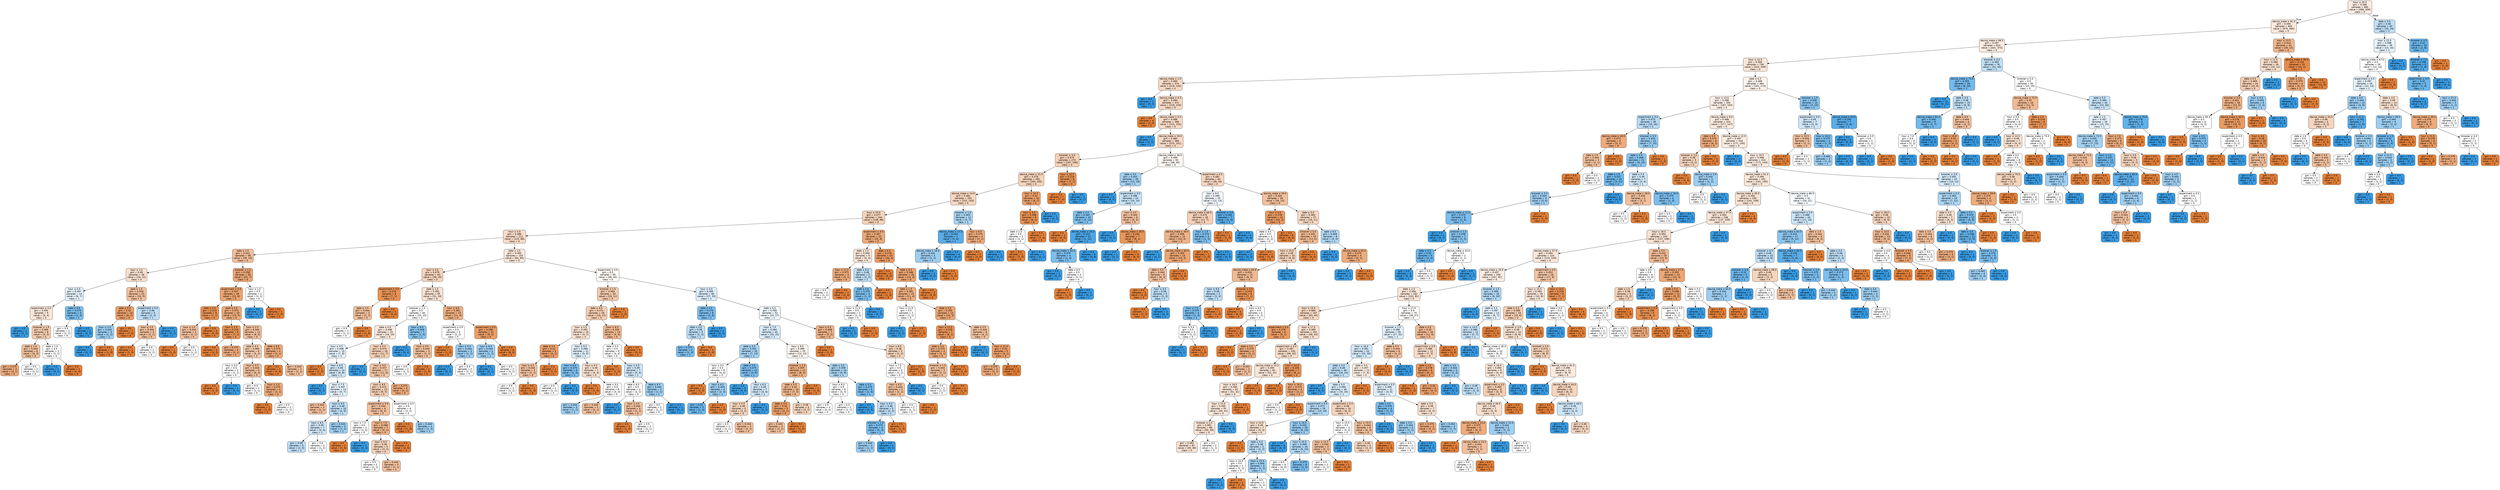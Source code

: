 digraph Tree {
node [shape=box, style="filled, rounded", color="black", fontname=helvetica] ;
edge [fontname=helvetica] ;
0 [label=<hour &le; 20.5<br/>gini = 0.496<br/>samples = 895<br/>value = [486, 409]<br/>class = 0>, fillcolor="#fbebe0"] ;
1 [label=<device_make &le; 91.0<br/>gini = 0.495<br/>samples = 855<br/>value = [470, 385]<br/>class = 0>, fillcolor="#fae8db"] ;
0 -> 1 [labeldistance=2.5, labelangle=45, headlabel="True"] ;
2 [label=<device_make &le; 68.5<br/>gini = 0.497<br/>samples = 814<br/>value = [441, 373]<br/>class = 0>, fillcolor="#fbece0"] ;
1 -> 2 ;
3 [label=<hour &le; 12.5<br/>gini = 0.494<br/>samples = 738<br/>value = [410, 328]<br/>class = 0>, fillcolor="#fae6d7"] ;
2 -> 3 ;
4 [label=<device_make &le; 1.5<br/>gini = 0.485<br/>samples = 374<br/>value = [219, 155]<br/>class = 0>, fillcolor="#f7dac5"] ;
3 -> 4 ;
5 [label=<gini = 0.0<br/>samples = 2<br/>value = [0, 2]<br/>class = 1>, fillcolor="#399de5"] ;
4 -> 5 ;
6 [label=<device_make &le; 4.5<br/>gini = 0.484<br/>samples = 372<br/>value = [219, 153]<br/>class = 0>, fillcolor="#f7d9c3"] ;
4 -> 6 ;
7 [label=<gini = 0.0<br/>samples = 4<br/>value = [4, 0]<br/>class = 0>, fillcolor="#e58139"] ;
6 -> 7 ;
8 [label=<device_make &le; 5.5<br/>gini = 0.486<br/>samples = 368<br/>value = [215, 153]<br/>class = 0>, fillcolor="#f8dbc6"] ;
6 -> 8 ;
9 [label=<gini = 0.0<br/>samples = 2<br/>value = [0, 2]<br/>class = 1>, fillcolor="#399de5"] ;
8 -> 9 ;
10 [label=<device_make &le; 26.5<br/>gini = 0.485<br/>samples = 366<br/>value = [215, 151]<br/>class = 0>, fillcolor="#f7d9c4"] ;
8 -> 10 ;
11 [label=<browser &le; 3.0<br/>gini = 0.475<br/>samples = 273<br/>value = [167, 106]<br/>class = 0>, fillcolor="#f6d1b7"] ;
10 -> 11 ;
12 [label=<device_make &le; 21.5<br/>gini = 0.478<br/>samples = 265<br/>value = [160, 105]<br/>class = 0>, fillcolor="#f6d4bb"] ;
11 -> 12 ;
13 [label=<device_make &le; 14.0<br/>gini = 0.482<br/>samples = 255<br/>value = [152, 103]<br/>class = 0>, fillcolor="#f7d6bf"] ;
12 -> 13 ;
14 [label=<hour &le; 10.5<br/>gini = 0.477<br/>samples = 244<br/>value = [148, 96]<br/>class = 0>, fillcolor="#f6d3b9"] ;
13 -> 14 ;
15 [label=<hour &le; 3.5<br/>gini = 0.486<br/>samples = 211<br/>value = [123, 88]<br/>class = 0>, fillcolor="#f8dbc7"] ;
14 -> 15 ;
16 [label=<date &le; 2.5<br/>gini = 0.441<br/>samples = 58<br/>value = [39, 19]<br/>class = 0>, fillcolor="#f2be99"] ;
15 -> 16 ;
17 [label=<hour &le; 1.5<br/>gini = 0.49<br/>samples = 28<br/>value = [16, 12]<br/>class = 0>, fillcolor="#f8e0ce"] ;
16 -> 17 ;
18 [label=<hour &le; 0.5<br/>gini = 0.497<br/>samples = 13<br/>value = [6, 7]<br/>class = 1>, fillcolor="#e3f1fb"] ;
17 -> 18 ;
19 [label=<experiment &le; 0.5<br/>gini = 0.494<br/>samples = 9<br/>value = [5, 4]<br/>class = 0>, fillcolor="#fae6d7"] ;
18 -> 19 ;
20 [label=<gini = 0.0<br/>samples = 1<br/>value = [0, 1]<br/>class = 1>, fillcolor="#399de5"] ;
19 -> 20 ;
21 [label=<browser &le; 1.5<br/>gini = 0.469<br/>samples = 8<br/>value = [5, 3]<br/>class = 0>, fillcolor="#f5cdb0"] ;
19 -> 21 ;
22 [label=<date &le; 1.0<br/>gini = 0.444<br/>samples = 6<br/>value = [4, 2]<br/>class = 0>, fillcolor="#f2c09c"] ;
21 -> 22 ;
23 [label=<gini = 0.375<br/>samples = 4<br/>value = [3, 1]<br/>class = 0>, fillcolor="#eeab7b"] ;
22 -> 23 ;
24 [label=<gini = 0.5<br/>samples = 2<br/>value = [1, 1]<br/>class = 0>, fillcolor="#ffffff"] ;
22 -> 24 ;
25 [label=<date &le; 1.0<br/>gini = 0.5<br/>samples = 2<br/>value = [1, 1]<br/>class = 0>, fillcolor="#ffffff"] ;
21 -> 25 ;
26 [label=<gini = 0.0<br/>samples = 1<br/>value = [0, 1]<br/>class = 1>, fillcolor="#399de5"] ;
25 -> 26 ;
27 [label=<gini = 0.0<br/>samples = 1<br/>value = [1, 0]<br/>class = 0>, fillcolor="#e58139"] ;
25 -> 27 ;
28 [label=<date &le; 0.5<br/>gini = 0.375<br/>samples = 4<br/>value = [1, 3]<br/>class = 1>, fillcolor="#7bbeee"] ;
18 -> 28 ;
29 [label=<gini = 0.5<br/>samples = 2<br/>value = [1, 1]<br/>class = 0>, fillcolor="#ffffff"] ;
28 -> 29 ;
30 [label=<gini = 0.0<br/>samples = 2<br/>value = [0, 2]<br/>class = 1>, fillcolor="#399de5"] ;
28 -> 30 ;
31 [label=<date &le; 1.5<br/>gini = 0.444<br/>samples = 15<br/>value = [10, 5]<br/>class = 0>, fillcolor="#f2c09c"] ;
17 -> 31 ;
32 [label=<date &le; 0.5<br/>gini = 0.32<br/>samples = 10<br/>value = [8, 2]<br/>class = 0>, fillcolor="#eca06a"] ;
31 -> 32 ;
33 [label=<hour &le; 2.5<br/>gini = 0.444<br/>samples = 3<br/>value = [1, 2]<br/>class = 1>, fillcolor="#9ccef2"] ;
32 -> 33 ;
34 [label=<gini = 0.0<br/>samples = 2<br/>value = [0, 2]<br/>class = 1>, fillcolor="#399de5"] ;
33 -> 34 ;
35 [label=<gini = 0.0<br/>samples = 1<br/>value = [1, 0]<br/>class = 0>, fillcolor="#e58139"] ;
33 -> 35 ;
36 [label=<gini = 0.0<br/>samples = 7<br/>value = [7, 0]<br/>class = 0>, fillcolor="#e58139"] ;
32 -> 36 ;
37 [label=<experiment &le; 0.5<br/>gini = 0.48<br/>samples = 5<br/>value = [2, 3]<br/>class = 1>, fillcolor="#bddef6"] ;
31 -> 37 ;
38 [label=<hour &le; 2.5<br/>gini = 0.444<br/>samples = 3<br/>value = [2, 1]<br/>class = 0>, fillcolor="#f2c09c"] ;
37 -> 38 ;
39 [label=<gini = 0.0<br/>samples = 1<br/>value = [1, 0]<br/>class = 0>, fillcolor="#e58139"] ;
38 -> 39 ;
40 [label=<gini = 0.5<br/>samples = 2<br/>value = [1, 1]<br/>class = 0>, fillcolor="#ffffff"] ;
38 -> 40 ;
41 [label=<gini = 0.0<br/>samples = 2<br/>value = [0, 2]<br/>class = 1>, fillcolor="#399de5"] ;
37 -> 41 ;
42 [label=<browser &le; 1.5<br/>gini = 0.358<br/>samples = 30<br/>value = [23, 7]<br/>class = 0>, fillcolor="#eda775"] ;
16 -> 42 ;
43 [label=<experiment &le; 0.5<br/>gini = 0.337<br/>samples = 28<br/>value = [22, 6]<br/>class = 0>, fillcolor="#eca36f"] ;
42 -> 43 ;
44 [label=<date &le; 4.5<br/>gini = 0.219<br/>samples = 8<br/>value = [7, 1]<br/>class = 0>, fillcolor="#e99355"] ;
43 -> 44 ;
45 [label=<hour &le; 2.0<br/>gini = 0.444<br/>samples = 3<br/>value = [2, 1]<br/>class = 0>, fillcolor="#f2c09c"] ;
44 -> 45 ;
46 [label=<gini = 0.0<br/>samples = 1<br/>value = [1, 0]<br/>class = 0>, fillcolor="#e58139"] ;
45 -> 46 ;
47 [label=<gini = 0.5<br/>samples = 2<br/>value = [1, 1]<br/>class = 0>, fillcolor="#ffffff"] ;
45 -> 47 ;
48 [label=<gini = 0.0<br/>samples = 5<br/>value = [5, 0]<br/>class = 0>, fillcolor="#e58139"] ;
44 -> 48 ;
49 [label=<date &le; 5.5<br/>gini = 0.375<br/>samples = 20<br/>value = [15, 5]<br/>class = 0>, fillcolor="#eeab7b"] ;
43 -> 49 ;
50 [label=<hour &le; 2.5<br/>gini = 0.219<br/>samples = 8<br/>value = [7, 1]<br/>class = 0>, fillcolor="#e99355"] ;
49 -> 50 ;
51 [label=<gini = 0.0<br/>samples = 4<br/>value = [4, 0]<br/>class = 0>, fillcolor="#e58139"] ;
50 -> 51 ;
52 [label=<gini = 0.375<br/>samples = 4<br/>value = [3, 1]<br/>class = 0>, fillcolor="#eeab7b"] ;
50 -> 52 ;
53 [label=<hour &le; 2.5<br/>gini = 0.444<br/>samples = 12<br/>value = [8, 4]<br/>class = 0>, fillcolor="#f2c09c"] ;
49 -> 53 ;
54 [label=<date &le; 6.5<br/>gini = 0.469<br/>samples = 8<br/>value = [5, 3]<br/>class = 0>, fillcolor="#f5cdb0"] ;
53 -> 54 ;
55 [label=<hour &le; 0.5<br/>gini = 0.5<br/>samples = 2<br/>value = [1, 1]<br/>class = 0>, fillcolor="#ffffff"] ;
54 -> 55 ;
56 [label=<gini = 0.0<br/>samples = 1<br/>value = [1, 0]<br/>class = 0>, fillcolor="#e58139"] ;
55 -> 56 ;
57 [label=<gini = 0.0<br/>samples = 1<br/>value = [0, 1]<br/>class = 1>, fillcolor="#399de5"] ;
55 -> 57 ;
58 [label=<hour &le; 0.5<br/>gini = 0.444<br/>samples = 6<br/>value = [4, 2]<br/>class = 0>, fillcolor="#f2c09c"] ;
54 -> 58 ;
59 [label=<gini = 0.5<br/>samples = 2<br/>value = [1, 1]<br/>class = 0>, fillcolor="#ffffff"] ;
58 -> 59 ;
60 [label=<hour &le; 1.5<br/>gini = 0.375<br/>samples = 4<br/>value = [3, 1]<br/>class = 0>, fillcolor="#eeab7b"] ;
58 -> 60 ;
61 [label=<gini = 0.0<br/>samples = 2<br/>value = [2, 0]<br/>class = 0>, fillcolor="#e58139"] ;
60 -> 61 ;
62 [label=<gini = 0.5<br/>samples = 2<br/>value = [1, 1]<br/>class = 0>, fillcolor="#ffffff"] ;
60 -> 62 ;
63 [label=<date &le; 6.5<br/>gini = 0.375<br/>samples = 4<br/>value = [3, 1]<br/>class = 0>, fillcolor="#eeab7b"] ;
53 -> 63 ;
64 [label=<gini = 0.0<br/>samples = 1<br/>value = [1, 0]<br/>class = 0>, fillcolor="#e58139"] ;
63 -> 64 ;
65 [label=<gini = 0.444<br/>samples = 3<br/>value = [2, 1]<br/>class = 0>, fillcolor="#f2c09c"] ;
63 -> 65 ;
66 [label=<hour &le; 1.5<br/>gini = 0.5<br/>samples = 2<br/>value = [1, 1]<br/>class = 0>, fillcolor="#ffffff"] ;
42 -> 66 ;
67 [label=<gini = 0.0<br/>samples = 1<br/>value = [0, 1]<br/>class = 1>, fillcolor="#399de5"] ;
66 -> 67 ;
68 [label=<gini = 0.0<br/>samples = 1<br/>value = [1, 0]<br/>class = 0>, fillcolor="#e58139"] ;
66 -> 68 ;
69 [label=<date &le; 2.5<br/>gini = 0.495<br/>samples = 153<br/>value = [84, 69]<br/>class = 0>, fillcolor="#fae8dc"] ;
15 -> 69 ;
70 [label=<hour &le; 4.5<br/>gini = 0.479<br/>samples = 63<br/>value = [38, 25]<br/>class = 0>, fillcolor="#f6d4bb"] ;
69 -> 70 ;
71 [label=<experiment &le; 0.5<br/>gini = 0.219<br/>samples = 8<br/>value = [7, 1]<br/>class = 0>, fillcolor="#e99355"] ;
70 -> 71 ;
72 [label=<date &le; 1.5<br/>gini = 0.444<br/>samples = 3<br/>value = [2, 1]<br/>class = 0>, fillcolor="#f2c09c"] ;
71 -> 72 ;
73 [label=<gini = 0.5<br/>samples = 2<br/>value = [1, 1]<br/>class = 0>, fillcolor="#ffffff"] ;
72 -> 73 ;
74 [label=<gini = 0.0<br/>samples = 1<br/>value = [1, 0]<br/>class = 0>, fillcolor="#e58139"] ;
72 -> 74 ;
75 [label=<gini = 0.0<br/>samples = 5<br/>value = [5, 0]<br/>class = 0>, fillcolor="#e58139"] ;
71 -> 75 ;
76 [label=<date &le; 1.5<br/>gini = 0.492<br/>samples = 55<br/>value = [31, 24]<br/>class = 0>, fillcolor="#f9e3d2"] ;
70 -> 76 ;
77 [label=<browser &le; 1.5<br/>gini = 0.5<br/>samples = 40<br/>value = [20, 20]<br/>class = 0>, fillcolor="#ffffff"] ;
76 -> 77 ;
78 [label=<date &le; 0.5<br/>gini = 0.496<br/>samples = 33<br/>value = [18, 15]<br/>class = 0>, fillcolor="#fbeade"] ;
77 -> 78 ;
79 [label=<hour &le; 5.5<br/>gini = 0.498<br/>samples = 15<br/>value = [7, 8]<br/>class = 1>, fillcolor="#e6f3fc"] ;
78 -> 79 ;
80 [label=<gini = 0.0<br/>samples = 1<br/>value = [1, 0]<br/>class = 0>, fillcolor="#e58139"] ;
79 -> 80 ;
81 [label=<hour &le; 6.5<br/>gini = 0.49<br/>samples = 14<br/>value = [6, 8]<br/>class = 1>, fillcolor="#cee6f8"] ;
79 -> 81 ;
82 [label=<gini = 0.0<br/>samples = 1<br/>value = [0, 1]<br/>class = 1>, fillcolor="#399de5"] ;
81 -> 82 ;
83 [label=<hour &le; 7.5<br/>gini = 0.497<br/>samples = 13<br/>value = [6, 7]<br/>class = 1>, fillcolor="#e3f1fb"] ;
81 -> 83 ;
84 [label=<gini = 0.444<br/>samples = 3<br/>value = [2, 1]<br/>class = 0>, fillcolor="#f2c09c"] ;
83 -> 84 ;
85 [label=<hour &le; 9.5<br/>gini = 0.48<br/>samples = 10<br/>value = [4, 6]<br/>class = 1>, fillcolor="#bddef6"] ;
83 -> 85 ;
86 [label=<hour &le; 8.5<br/>gini = 0.49<br/>samples = 7<br/>value = [3, 4]<br/>class = 1>, fillcolor="#cee6f8"] ;
85 -> 86 ;
87 [label=<gini = 0.48<br/>samples = 5<br/>value = [2, 3]<br/>class = 1>, fillcolor="#bddef6"] ;
86 -> 87 ;
88 [label=<gini = 0.5<br/>samples = 2<br/>value = [1, 1]<br/>class = 0>, fillcolor="#ffffff"] ;
86 -> 88 ;
89 [label=<gini = 0.444<br/>samples = 3<br/>value = [1, 2]<br/>class = 1>, fillcolor="#9ccef2"] ;
85 -> 89 ;
90 [label=<hour &le; 5.5<br/>gini = 0.475<br/>samples = 18<br/>value = [11, 7]<br/>class = 0>, fillcolor="#f6d1b7"] ;
78 -> 90 ;
91 [label=<gini = 0.0<br/>samples = 1<br/>value = [0, 1]<br/>class = 1>, fillcolor="#399de5"] ;
90 -> 91 ;
92 [label=<hour &le; 9.5<br/>gini = 0.457<br/>samples = 17<br/>value = [11, 6]<br/>class = 0>, fillcolor="#f3c6a5"] ;
90 -> 92 ;
93 [label=<hour &le; 8.5<br/>gini = 0.473<br/>samples = 13<br/>value = [8, 5]<br/>class = 0>, fillcolor="#f5d0b5"] ;
92 -> 93 ;
94 [label=<experiment &le; 0.5<br/>gini = 0.444<br/>samples = 9<br/>value = [6, 3]<br/>class = 0>, fillcolor="#f2c09c"] ;
93 -> 94 ;
95 [label=<hour &le; 7.0<br/>gini = 0.5<br/>samples = 2<br/>value = [1, 1]<br/>class = 0>, fillcolor="#ffffff"] ;
94 -> 95 ;
96 [label=<gini = 0.0<br/>samples = 1<br/>value = [1, 0]<br/>class = 0>, fillcolor="#e58139"] ;
95 -> 96 ;
97 [label=<gini = 0.0<br/>samples = 1<br/>value = [0, 1]<br/>class = 1>, fillcolor="#399de5"] ;
95 -> 97 ;
98 [label=<hour &le; 7.5<br/>gini = 0.408<br/>samples = 7<br/>value = [5, 2]<br/>class = 0>, fillcolor="#efb388"] ;
94 -> 98 ;
99 [label=<hour &le; 6.5<br/>gini = 0.48<br/>samples = 5<br/>value = [3, 2]<br/>class = 0>, fillcolor="#f6d5bd"] ;
98 -> 99 ;
100 [label=<gini = 0.5<br/>samples = 2<br/>value = [1, 1]<br/>class = 0>, fillcolor="#ffffff"] ;
99 -> 100 ;
101 [label=<gini = 0.444<br/>samples = 3<br/>value = [2, 1]<br/>class = 0>, fillcolor="#f2c09c"] ;
99 -> 101 ;
102 [label=<gini = 0.0<br/>samples = 2<br/>value = [2, 0]<br/>class = 0>, fillcolor="#e58139"] ;
98 -> 102 ;
103 [label=<experiment &le; 0.5<br/>gini = 0.5<br/>samples = 4<br/>value = [2, 2]<br/>class = 0>, fillcolor="#ffffff"] ;
93 -> 103 ;
104 [label=<gini = 0.0<br/>samples = 1<br/>value = [1, 0]<br/>class = 0>, fillcolor="#e58139"] ;
103 -> 104 ;
105 [label=<gini = 0.444<br/>samples = 3<br/>value = [1, 2]<br/>class = 1>, fillcolor="#9ccef2"] ;
103 -> 105 ;
106 [label=<gini = 0.375<br/>samples = 4<br/>value = [3, 1]<br/>class = 0>, fillcolor="#eeab7b"] ;
92 -> 106 ;
107 [label=<hour &le; 8.0<br/>gini = 0.408<br/>samples = 7<br/>value = [2, 5]<br/>class = 1>, fillcolor="#88c4ef"] ;
77 -> 107 ;
108 [label=<gini = 0.0<br/>samples = 4<br/>value = [0, 4]<br/>class = 1>, fillcolor="#399de5"] ;
107 -> 108 ;
109 [label=<hour &le; 9.5<br/>gini = 0.444<br/>samples = 3<br/>value = [2, 1]<br/>class = 0>, fillcolor="#f2c09c"] ;
107 -> 109 ;
110 [label=<gini = 0.5<br/>samples = 2<br/>value = [1, 1]<br/>class = 0>, fillcolor="#ffffff"] ;
109 -> 110 ;
111 [label=<gini = 0.0<br/>samples = 1<br/>value = [1, 0]<br/>class = 0>, fillcolor="#e58139"] ;
109 -> 111 ;
112 [label=<hour &le; 6.5<br/>gini = 0.391<br/>samples = 15<br/>value = [11, 4]<br/>class = 0>, fillcolor="#eeaf81"] ;
76 -> 112 ;
113 [label=<experiment &le; 0.5<br/>gini = 0.5<br/>samples = 4<br/>value = [2, 2]<br/>class = 0>, fillcolor="#ffffff"] ;
112 -> 113 ;
114 [label=<gini = 0.0<br/>samples = 1<br/>value = [1, 0]<br/>class = 0>, fillcolor="#e58139"] ;
113 -> 114 ;
115 [label=<hour &le; 5.5<br/>gini = 0.444<br/>samples = 3<br/>value = [1, 2]<br/>class = 1>, fillcolor="#9ccef2"] ;
113 -> 115 ;
116 [label=<gini = 0.0<br/>samples = 1<br/>value = [0, 1]<br/>class = 1>, fillcolor="#399de5"] ;
115 -> 116 ;
117 [label=<gini = 0.5<br/>samples = 2<br/>value = [1, 1]<br/>class = 0>, fillcolor="#ffffff"] ;
115 -> 117 ;
118 [label=<experiment &le; 0.5<br/>gini = 0.298<br/>samples = 11<br/>value = [9, 2]<br/>class = 0>, fillcolor="#eb9d65"] ;
112 -> 118 ;
119 [label=<hour &le; 8.5<br/>gini = 0.444<br/>samples = 3<br/>value = [1, 2]<br/>class = 1>, fillcolor="#9ccef2"] ;
118 -> 119 ;
120 [label=<gini = 0.0<br/>samples = 1<br/>value = [0, 1]<br/>class = 1>, fillcolor="#399de5"] ;
119 -> 120 ;
121 [label=<gini = 0.5<br/>samples = 2<br/>value = [1, 1]<br/>class = 0>, fillcolor="#ffffff"] ;
119 -> 121 ;
122 [label=<gini = 0.0<br/>samples = 8<br/>value = [8, 0]<br/>class = 0>, fillcolor="#e58139"] ;
118 -> 122 ;
123 [label=<experiment &le; 0.5<br/>gini = 0.5<br/>samples = 90<br/>value = [46, 44]<br/>class = 0>, fillcolor="#fefaf6"] ;
69 -> 123 ;
124 [label=<browser &le; 1.5<br/>gini = 0.464<br/>samples = 30<br/>value = [19, 11]<br/>class = 0>, fillcolor="#f4caac"] ;
123 -> 124 ;
125 [label=<date &le; 4.5<br/>gini = 0.471<br/>samples = 29<br/>value = [18, 11]<br/>class = 0>, fillcolor="#f5ceb2"] ;
124 -> 125 ;
126 [label=<hour &le; 5.5<br/>gini = 0.492<br/>samples = 16<br/>value = [9, 7]<br/>class = 0>, fillcolor="#f9e3d3"] ;
125 -> 126 ;
127 [label=<date &le; 3.5<br/>gini = 0.32<br/>samples = 5<br/>value = [4, 1]<br/>class = 0>, fillcolor="#eca06a"] ;
126 -> 127 ;
128 [label=<hour &le; 4.5<br/>gini = 0.444<br/>samples = 3<br/>value = [2, 1]<br/>class = 0>, fillcolor="#f2c09c"] ;
127 -> 128 ;
129 [label=<gini = 0.5<br/>samples = 2<br/>value = [1, 1]<br/>class = 0>, fillcolor="#ffffff"] ;
128 -> 129 ;
130 [label=<gini = 0.0<br/>samples = 1<br/>value = [1, 0]<br/>class = 0>, fillcolor="#e58139"] ;
128 -> 130 ;
131 [label=<gini = 0.0<br/>samples = 2<br/>value = [2, 0]<br/>class = 0>, fillcolor="#e58139"] ;
127 -> 131 ;
132 [label=<hour &le; 8.5<br/>gini = 0.496<br/>samples = 11<br/>value = [5, 6]<br/>class = 1>, fillcolor="#deeffb"] ;
126 -> 132 ;
133 [label=<hour &le; 6.5<br/>gini = 0.375<br/>samples = 4<br/>value = [1, 3]<br/>class = 1>, fillcolor="#7bbeee"] ;
132 -> 133 ;
134 [label=<gini = 0.5<br/>samples = 2<br/>value = [1, 1]<br/>class = 0>, fillcolor="#ffffff"] ;
133 -> 134 ;
135 [label=<gini = 0.0<br/>samples = 2<br/>value = [0, 2]<br/>class = 1>, fillcolor="#399de5"] ;
133 -> 135 ;
136 [label=<hour &le; 9.5<br/>gini = 0.49<br/>samples = 7<br/>value = [4, 3]<br/>class = 0>, fillcolor="#f8e0ce"] ;
132 -> 136 ;
137 [label=<gini = 0.0<br/>samples = 1<br/>value = [1, 0]<br/>class = 0>, fillcolor="#e58139"] ;
136 -> 137 ;
138 [label=<date &le; 3.5<br/>gini = 0.5<br/>samples = 6<br/>value = [3, 3]<br/>class = 0>, fillcolor="#ffffff"] ;
136 -> 138 ;
139 [label=<gini = 0.444<br/>samples = 3<br/>value = [1, 2]<br/>class = 1>, fillcolor="#9ccef2"] ;
138 -> 139 ;
140 [label=<gini = 0.444<br/>samples = 3<br/>value = [2, 1]<br/>class = 0>, fillcolor="#f2c09c"] ;
138 -> 140 ;
141 [label=<hour &le; 6.5<br/>gini = 0.426<br/>samples = 13<br/>value = [9, 4]<br/>class = 0>, fillcolor="#f1b991"] ;
125 -> 141 ;
142 [label=<date &le; 5.5<br/>gini = 0.5<br/>samples = 8<br/>value = [4, 4]<br/>class = 0>, fillcolor="#ffffff"] ;
141 -> 142 ;
143 [label=<gini = 0.0<br/>samples = 1<br/>value = [1, 0]<br/>class = 0>, fillcolor="#e58139"] ;
142 -> 143 ;
144 [label=<hour &le; 5.5<br/>gini = 0.49<br/>samples = 7<br/>value = [3, 4]<br/>class = 1>, fillcolor="#cee6f8"] ;
142 -> 144 ;
145 [label=<date &le; 6.5<br/>gini = 0.5<br/>samples = 4<br/>value = [2, 2]<br/>class = 0>, fillcolor="#ffffff"] ;
144 -> 145 ;
146 [label=<gini = 0.0<br/>samples = 1<br/>value = [0, 1]<br/>class = 1>, fillcolor="#399de5"] ;
145 -> 146 ;
147 [label=<hour &le; 4.5<br/>gini = 0.444<br/>samples = 3<br/>value = [2, 1]<br/>class = 0>, fillcolor="#f2c09c"] ;
145 -> 147 ;
148 [label=<gini = 0.0<br/>samples = 1<br/>value = [1, 0]<br/>class = 0>, fillcolor="#e58139"] ;
147 -> 148 ;
149 [label=<gini = 0.5<br/>samples = 2<br/>value = [1, 1]<br/>class = 0>, fillcolor="#ffffff"] ;
147 -> 149 ;
150 [label=<date &le; 6.5<br/>gini = 0.444<br/>samples = 3<br/>value = [1, 2]<br/>class = 1>, fillcolor="#9ccef2"] ;
144 -> 150 ;
151 [label=<gini = 0.5<br/>samples = 2<br/>value = [1, 1]<br/>class = 0>, fillcolor="#ffffff"] ;
150 -> 151 ;
152 [label=<gini = 0.0<br/>samples = 1<br/>value = [0, 1]<br/>class = 1>, fillcolor="#399de5"] ;
150 -> 152 ;
153 [label=<gini = 0.0<br/>samples = 5<br/>value = [5, 0]<br/>class = 0>, fillcolor="#e58139"] ;
141 -> 153 ;
154 [label=<gini = 0.0<br/>samples = 1<br/>value = [1, 0]<br/>class = 0>, fillcolor="#e58139"] ;
124 -> 154 ;
155 [label=<hour &le; 4.5<br/>gini = 0.495<br/>samples = 60<br/>value = [27, 33]<br/>class = 1>, fillcolor="#dbedfa"] ;
123 -> 155 ;
156 [label=<date &le; 4.5<br/>gini = 0.375<br/>samples = 8<br/>value = [2, 6]<br/>class = 1>, fillcolor="#7bbeee"] ;
155 -> 156 ;
157 [label=<date &le; 3.5<br/>gini = 0.48<br/>samples = 5<br/>value = [2, 3]<br/>class = 1>, fillcolor="#bddef6"] ;
156 -> 157 ;
158 [label=<gini = 0.375<br/>samples = 4<br/>value = [1, 3]<br/>class = 1>, fillcolor="#7bbeee"] ;
157 -> 158 ;
159 [label=<gini = 0.0<br/>samples = 1<br/>value = [1, 0]<br/>class = 0>, fillcolor="#e58139"] ;
157 -> 159 ;
160 [label=<gini = 0.0<br/>samples = 3<br/>value = [0, 3]<br/>class = 1>, fillcolor="#399de5"] ;
156 -> 160 ;
161 [label=<date &le; 6.5<br/>gini = 0.499<br/>samples = 52<br/>value = [25, 27]<br/>class = 1>, fillcolor="#f0f8fd"] ;
155 -> 161 ;
162 [label=<hour &le; 7.5<br/>gini = 0.494<br/>samples = 45<br/>value = [20, 25]<br/>class = 1>, fillcolor="#d7ebfa"] ;
161 -> 162 ;
163 [label=<date &le; 3.5<br/>gini = 0.455<br/>samples = 20<br/>value = [7, 13]<br/>class = 1>, fillcolor="#a4d2f3"] ;
162 -> 163 ;
164 [label=<hour &le; 5.5<br/>gini = 0.5<br/>samples = 8<br/>value = [4, 4]<br/>class = 0>, fillcolor="#ffffff"] ;
163 -> 164 ;
165 [label=<gini = 0.0<br/>samples = 2<br/>value = [2, 0]<br/>class = 0>, fillcolor="#e58139"] ;
164 -> 165 ;
166 [label=<hour &le; 6.5<br/>gini = 0.444<br/>samples = 6<br/>value = [2, 4]<br/>class = 1>, fillcolor="#9ccef2"] ;
164 -> 166 ;
167 [label=<gini = 0.32<br/>samples = 5<br/>value = [1, 4]<br/>class = 1>, fillcolor="#6ab6ec"] ;
166 -> 167 ;
168 [label=<gini = 0.0<br/>samples = 1<br/>value = [1, 0]<br/>class = 0>, fillcolor="#e58139"] ;
166 -> 168 ;
169 [label=<date &le; 5.5<br/>gini = 0.375<br/>samples = 12<br/>value = [3, 9]<br/>class = 1>, fillcolor="#7bbeee"] ;
163 -> 169 ;
170 [label=<gini = 0.0<br/>samples = 5<br/>value = [0, 5]<br/>class = 1>, fillcolor="#399de5"] ;
169 -> 170 ;
171 [label=<hour &le; 6.5<br/>gini = 0.49<br/>samples = 7<br/>value = [3, 4]<br/>class = 1>, fillcolor="#cee6f8"] ;
169 -> 171 ;
172 [label=<hour &le; 5.5<br/>gini = 0.48<br/>samples = 5<br/>value = [3, 2]<br/>class = 0>, fillcolor="#f6d5bd"] ;
171 -> 172 ;
173 [label=<gini = 0.5<br/>samples = 2<br/>value = [1, 1]<br/>class = 0>, fillcolor="#ffffff"] ;
172 -> 173 ;
174 [label=<gini = 0.444<br/>samples = 3<br/>value = [2, 1]<br/>class = 0>, fillcolor="#f2c09c"] ;
172 -> 174 ;
175 [label=<gini = 0.0<br/>samples = 2<br/>value = [0, 2]<br/>class = 1>, fillcolor="#399de5"] ;
171 -> 175 ;
176 [label=<hour &le; 8.5<br/>gini = 0.499<br/>samples = 25<br/>value = [13, 12]<br/>class = 0>, fillcolor="#fdf5f0"] ;
162 -> 176 ;
177 [label=<browser &le; 1.5<br/>gini = 0.397<br/>samples = 11<br/>value = [8, 3]<br/>class = 0>, fillcolor="#efb083"] ;
176 -> 177 ;
178 [label=<date &le; 5.5<br/>gini = 0.42<br/>samples = 10<br/>value = [7, 3]<br/>class = 0>, fillcolor="#f0b78e"] ;
177 -> 178 ;
179 [label=<date &le; 3.5<br/>gini = 0.32<br/>samples = 5<br/>value = [4, 1]<br/>class = 0>, fillcolor="#eca06a"] ;
178 -> 179 ;
180 [label=<gini = 0.444<br/>samples = 3<br/>value = [2, 1]<br/>class = 0>, fillcolor="#f2c09c"] ;
179 -> 180 ;
181 [label=<gini = 0.0<br/>samples = 2<br/>value = [2, 0]<br/>class = 0>, fillcolor="#e58139"] ;
179 -> 181 ;
182 [label=<gini = 0.48<br/>samples = 5<br/>value = [3, 2]<br/>class = 0>, fillcolor="#f6d5bd"] ;
178 -> 182 ;
183 [label=<gini = 0.0<br/>samples = 1<br/>value = [1, 0]<br/>class = 0>, fillcolor="#e58139"] ;
177 -> 183 ;
184 [label=<date &le; 3.5<br/>gini = 0.459<br/>samples = 14<br/>value = [5, 9]<br/>class = 1>, fillcolor="#a7d3f3"] ;
176 -> 184 ;
185 [label=<hour &le; 9.5<br/>gini = 0.5<br/>samples = 6<br/>value = [3, 3]<br/>class = 0>, fillcolor="#ffffff"] ;
184 -> 185 ;
186 [label=<gini = 0.5<br/>samples = 4<br/>value = [2, 2]<br/>class = 0>, fillcolor="#ffffff"] ;
185 -> 186 ;
187 [label=<gini = 0.5<br/>samples = 2<br/>value = [1, 1]<br/>class = 0>, fillcolor="#ffffff"] ;
185 -> 187 ;
188 [label=<date &le; 5.0<br/>gini = 0.375<br/>samples = 8<br/>value = [2, 6]<br/>class = 1>, fillcolor="#7bbeee"] ;
184 -> 188 ;
189 [label=<gini = 0.0<br/>samples = 3<br/>value = [0, 3]<br/>class = 1>, fillcolor="#399de5"] ;
188 -> 189 ;
190 [label=<hour &le; 9.5<br/>gini = 0.48<br/>samples = 5<br/>value = [2, 3]<br/>class = 1>, fillcolor="#bddef6"] ;
188 -> 190 ;
191 [label=<browser &le; 1.5<br/>gini = 0.375<br/>samples = 4<br/>value = [1, 3]<br/>class = 1>, fillcolor="#7bbeee"] ;
190 -> 191 ;
192 [label=<gini = 0.444<br/>samples = 3<br/>value = [1, 2]<br/>class = 1>, fillcolor="#9ccef2"] ;
191 -> 192 ;
193 [label=<gini = 0.0<br/>samples = 1<br/>value = [0, 1]<br/>class = 1>, fillcolor="#399de5"] ;
191 -> 193 ;
194 [label=<gini = 0.0<br/>samples = 1<br/>value = [1, 0]<br/>class = 0>, fillcolor="#e58139"] ;
190 -> 194 ;
195 [label=<hour &le; 5.5<br/>gini = 0.408<br/>samples = 7<br/>value = [5, 2]<br/>class = 0>, fillcolor="#efb388"] ;
161 -> 195 ;
196 [label=<gini = 0.0<br/>samples = 2<br/>value = [2, 0]<br/>class = 0>, fillcolor="#e58139"] ;
195 -> 196 ;
197 [label=<hour &le; 8.5<br/>gini = 0.48<br/>samples = 5<br/>value = [3, 2]<br/>class = 0>, fillcolor="#f6d5bd"] ;
195 -> 197 ;
198 [label=<hour &le; 7.5<br/>gini = 0.5<br/>samples = 4<br/>value = [2, 2]<br/>class = 0>, fillcolor="#ffffff"] ;
197 -> 198 ;
199 [label=<hour &le; 6.5<br/>gini = 0.444<br/>samples = 3<br/>value = [2, 1]<br/>class = 0>, fillcolor="#f2c09c"] ;
198 -> 199 ;
200 [label=<gini = 0.5<br/>samples = 2<br/>value = [1, 1]<br/>class = 0>, fillcolor="#ffffff"] ;
199 -> 200 ;
201 [label=<gini = 0.0<br/>samples = 1<br/>value = [1, 0]<br/>class = 0>, fillcolor="#e58139"] ;
199 -> 201 ;
202 [label=<gini = 0.0<br/>samples = 1<br/>value = [0, 1]<br/>class = 1>, fillcolor="#399de5"] ;
198 -> 202 ;
203 [label=<gini = 0.0<br/>samples = 1<br/>value = [1, 0]<br/>class = 0>, fillcolor="#e58139"] ;
197 -> 203 ;
204 [label=<experiment &le; 0.5<br/>gini = 0.367<br/>samples = 33<br/>value = [25, 8]<br/>class = 0>, fillcolor="#eda978"] ;
14 -> 204 ;
205 [label=<date &le; 1.5<br/>gini = 0.494<br/>samples = 9<br/>value = [5, 4]<br/>class = 0>, fillcolor="#fae6d7"] ;
204 -> 205 ;
206 [label=<hour &le; 11.5<br/>gini = 0.375<br/>samples = 4<br/>value = [3, 1]<br/>class = 0>, fillcolor="#eeab7b"] ;
205 -> 206 ;
207 [label=<gini = 0.5<br/>samples = 2<br/>value = [1, 1]<br/>class = 0>, fillcolor="#ffffff"] ;
206 -> 207 ;
208 [label=<gini = 0.0<br/>samples = 2<br/>value = [2, 0]<br/>class = 0>, fillcolor="#e58139"] ;
206 -> 208 ;
209 [label=<date &le; 6.5<br/>gini = 0.48<br/>samples = 5<br/>value = [2, 3]<br/>class = 1>, fillcolor="#bddef6"] ;
205 -> 209 ;
210 [label=<date &le; 4.0<br/>gini = 0.375<br/>samples = 4<br/>value = [1, 3]<br/>class = 1>, fillcolor="#7bbeee"] ;
209 -> 210 ;
211 [label=<hour &le; 11.5<br/>gini = 0.5<br/>samples = 2<br/>value = [1, 1]<br/>class = 0>, fillcolor="#ffffff"] ;
210 -> 211 ;
212 [label=<gini = 0.0<br/>samples = 1<br/>value = [0, 1]<br/>class = 1>, fillcolor="#399de5"] ;
211 -> 212 ;
213 [label=<gini = 0.0<br/>samples = 1<br/>value = [1, 0]<br/>class = 0>, fillcolor="#e58139"] ;
211 -> 213 ;
214 [label=<gini = 0.0<br/>samples = 2<br/>value = [0, 2]<br/>class = 1>, fillcolor="#399de5"] ;
210 -> 214 ;
215 [label=<gini = 0.0<br/>samples = 1<br/>value = [1, 0]<br/>class = 0>, fillcolor="#e58139"] ;
209 -> 215 ;
216 [label=<date &le; 0.5<br/>gini = 0.278<br/>samples = 24<br/>value = [20, 4]<br/>class = 0>, fillcolor="#ea9a61"] ;
204 -> 216 ;
217 [label=<gini = 0.0<br/>samples = 6<br/>value = [6, 0]<br/>class = 0>, fillcolor="#e58139"] ;
216 -> 217 ;
218 [label=<date &le; 6.5<br/>gini = 0.346<br/>samples = 18<br/>value = [14, 4]<br/>class = 0>, fillcolor="#eca572"] ;
216 -> 218 ;
219 [label=<date &le; 1.5<br/>gini = 0.391<br/>samples = 15<br/>value = [11, 4]<br/>class = 0>, fillcolor="#eeaf81"] ;
218 -> 219 ;
220 [label=<hour &le; 11.5<br/>gini = 0.5<br/>samples = 2<br/>value = [1, 1]<br/>class = 0>, fillcolor="#ffffff"] ;
219 -> 220 ;
221 [label=<gini = 0.0<br/>samples = 1<br/>value = [0, 1]<br/>class = 1>, fillcolor="#399de5"] ;
220 -> 221 ;
222 [label=<gini = 0.0<br/>samples = 1<br/>value = [1, 0]<br/>class = 0>, fillcolor="#e58139"] ;
220 -> 222 ;
223 [label=<date &le; 4.5<br/>gini = 0.355<br/>samples = 13<br/>value = [10, 3]<br/>class = 0>, fillcolor="#eda774"] ;
219 -> 223 ;
224 [label=<hour &le; 11.5<br/>gini = 0.245<br/>samples = 7<br/>value = [6, 1]<br/>class = 0>, fillcolor="#e9965a"] ;
223 -> 224 ;
225 [label=<date &le; 3.0<br/>gini = 0.375<br/>samples = 4<br/>value = [3, 1]<br/>class = 0>, fillcolor="#eeab7b"] ;
224 -> 225 ;
226 [label=<browser &le; 1.5<br/>gini = 0.444<br/>samples = 3<br/>value = [2, 1]<br/>class = 0>, fillcolor="#f2c09c"] ;
225 -> 226 ;
227 [label=<gini = 0.5<br/>samples = 2<br/>value = [1, 1]<br/>class = 0>, fillcolor="#ffffff"] ;
226 -> 227 ;
228 [label=<gini = 0.0<br/>samples = 1<br/>value = [1, 0]<br/>class = 0>, fillcolor="#e58139"] ;
226 -> 228 ;
229 [label=<gini = 0.0<br/>samples = 1<br/>value = [1, 0]<br/>class = 0>, fillcolor="#e58139"] ;
225 -> 229 ;
230 [label=<gini = 0.0<br/>samples = 3<br/>value = [3, 0]<br/>class = 0>, fillcolor="#e58139"] ;
224 -> 230 ;
231 [label=<date &le; 5.5<br/>gini = 0.444<br/>samples = 6<br/>value = [4, 2]<br/>class = 0>, fillcolor="#f2c09c"] ;
223 -> 231 ;
232 [label=<gini = 0.0<br/>samples = 1<br/>value = [0, 1]<br/>class = 1>, fillcolor="#399de5"] ;
231 -> 232 ;
233 [label=<hour &le; 11.5<br/>gini = 0.32<br/>samples = 5<br/>value = [4, 1]<br/>class = 0>, fillcolor="#eca06a"] ;
231 -> 233 ;
234 [label=<gini = 0.375<br/>samples = 4<br/>value = [3, 1]<br/>class = 0>, fillcolor="#eeab7b"] ;
233 -> 234 ;
235 [label=<gini = 0.0<br/>samples = 1<br/>value = [1, 0]<br/>class = 0>, fillcolor="#e58139"] ;
233 -> 235 ;
236 [label=<gini = 0.0<br/>samples = 3<br/>value = [3, 0]<br/>class = 0>, fillcolor="#e58139"] ;
218 -> 236 ;
237 [label=<browser &le; 1.5<br/>gini = 0.463<br/>samples = 11<br/>value = [4, 7]<br/>class = 1>, fillcolor="#aad5f4"] ;
13 -> 237 ;
238 [label=<device_make &le; 17.5<br/>gini = 0.245<br/>samples = 7<br/>value = [1, 6]<br/>class = 1>, fillcolor="#5aade9"] ;
237 -> 238 ;
239 [label=<device_make &le; 16.5<br/>gini = 0.444<br/>samples = 3<br/>value = [1, 2]<br/>class = 1>, fillcolor="#9ccef2"] ;
238 -> 239 ;
240 [label=<gini = 0.0<br/>samples = 2<br/>value = [0, 2]<br/>class = 1>, fillcolor="#399de5"] ;
239 -> 240 ;
241 [label=<gini = 0.0<br/>samples = 1<br/>value = [1, 0]<br/>class = 0>, fillcolor="#e58139"] ;
239 -> 241 ;
242 [label=<gini = 0.0<br/>samples = 4<br/>value = [0, 4]<br/>class = 1>, fillcolor="#399de5"] ;
238 -> 242 ;
243 [label=<hour &le; 8.5<br/>gini = 0.375<br/>samples = 4<br/>value = [3, 1]<br/>class = 0>, fillcolor="#eeab7b"] ;
237 -> 243 ;
244 [label=<gini = 0.0<br/>samples = 3<br/>value = [3, 0]<br/>class = 0>, fillcolor="#e58139"] ;
243 -> 244 ;
245 [label=<gini = 0.0<br/>samples = 1<br/>value = [0, 1]<br/>class = 1>, fillcolor="#399de5"] ;
243 -> 245 ;
246 [label=<hour &le; 10.5<br/>gini = 0.32<br/>samples = 10<br/>value = [8, 2]<br/>class = 0>, fillcolor="#eca06a"] ;
12 -> 246 ;
247 [label=<hour &le; 3.5<br/>gini = 0.198<br/>samples = 9<br/>value = [8, 1]<br/>class = 0>, fillcolor="#e89152"] ;
246 -> 247 ;
248 [label=<date &le; 1.5<br/>gini = 0.5<br/>samples = 2<br/>value = [1, 1]<br/>class = 0>, fillcolor="#ffffff"] ;
247 -> 248 ;
249 [label=<gini = 0.0<br/>samples = 1<br/>value = [1, 0]<br/>class = 0>, fillcolor="#e58139"] ;
248 -> 249 ;
250 [label=<gini = 0.0<br/>samples = 1<br/>value = [0, 1]<br/>class = 1>, fillcolor="#399de5"] ;
248 -> 250 ;
251 [label=<gini = 0.0<br/>samples = 7<br/>value = [7, 0]<br/>class = 0>, fillcolor="#e58139"] ;
247 -> 251 ;
252 [label=<gini = 0.0<br/>samples = 1<br/>value = [0, 1]<br/>class = 1>, fillcolor="#399de5"] ;
246 -> 252 ;
253 [label=<hour &le; 10.5<br/>gini = 0.219<br/>samples = 8<br/>value = [7, 1]<br/>class = 0>, fillcolor="#e99355"] ;
11 -> 253 ;
254 [label=<gini = 0.0<br/>samples = 7<br/>value = [7, 0]<br/>class = 0>, fillcolor="#e58139"] ;
253 -> 254 ;
255 [label=<gini = 0.0<br/>samples = 1<br/>value = [0, 1]<br/>class = 1>, fillcolor="#399de5"] ;
253 -> 255 ;
256 [label=<device_make &le; 46.5<br/>gini = 0.499<br/>samples = 93<br/>value = [48, 45]<br/>class = 0>, fillcolor="#fdf7f3"] ;
10 -> 256 ;
257 [label=<date &le; 0.5<br/>gini = 0.452<br/>samples = 29<br/>value = [10, 19]<br/>class = 1>, fillcolor="#a1d1f3"] ;
256 -> 257 ;
258 [label=<gini = 0.0<br/>samples = 5<br/>value = [0, 5]<br/>class = 1>, fillcolor="#399de5"] ;
257 -> 258 ;
259 [label=<experiment &le; 0.5<br/>gini = 0.486<br/>samples = 24<br/>value = [10, 14]<br/>class = 1>, fillcolor="#c6e3f8"] ;
257 -> 259 ;
260 [label=<date &le; 2.5<br/>gini = 0.391<br/>samples = 15<br/>value = [4, 11]<br/>class = 1>, fillcolor="#81c1ee"] ;
259 -> 260 ;
261 [label=<gini = 0.0<br/>samples = 3<br/>value = [3, 0]<br/>class = 0>, fillcolor="#e58139"] ;
260 -> 261 ;
262 [label=<device_make &le; 34.5<br/>gini = 0.153<br/>samples = 12<br/>value = [1, 11]<br/>class = 1>, fillcolor="#4ba6e7"] ;
260 -> 262 ;
263 [label=<device_make &le; 32.5<br/>gini = 0.375<br/>samples = 4<br/>value = [1, 3]<br/>class = 1>, fillcolor="#7bbeee"] ;
262 -> 263 ;
264 [label=<gini = 0.0<br/>samples = 2<br/>value = [0, 2]<br/>class = 1>, fillcolor="#399de5"] ;
263 -> 264 ;
265 [label=<date &le; 6.5<br/>gini = 0.5<br/>samples = 2<br/>value = [1, 1]<br/>class = 0>, fillcolor="#ffffff"] ;
263 -> 265 ;
266 [label=<gini = 0.0<br/>samples = 1<br/>value = [1, 0]<br/>class = 0>, fillcolor="#e58139"] ;
265 -> 266 ;
267 [label=<gini = 0.0<br/>samples = 1<br/>value = [0, 1]<br/>class = 1>, fillcolor="#399de5"] ;
265 -> 267 ;
268 [label=<gini = 0.0<br/>samples = 8<br/>value = [0, 8]<br/>class = 1>, fillcolor="#399de5"] ;
262 -> 268 ;
269 [label=<hour &le; 2.0<br/>gini = 0.444<br/>samples = 9<br/>value = [6, 3]<br/>class = 0>, fillcolor="#f2c09c"] ;
259 -> 269 ;
270 [label=<gini = 0.0<br/>samples = 2<br/>value = [0, 2]<br/>class = 1>, fillcolor="#399de5"] ;
269 -> 270 ;
271 [label=<device_make &le; 30.5<br/>gini = 0.245<br/>samples = 7<br/>value = [6, 1]<br/>class = 0>, fillcolor="#e9965a"] ;
269 -> 271 ;
272 [label=<gini = 0.0<br/>samples = 1<br/>value = [0, 1]<br/>class = 1>, fillcolor="#399de5"] ;
271 -> 272 ;
273 [label=<gini = 0.0<br/>samples = 6<br/>value = [6, 0]<br/>class = 0>, fillcolor="#e58139"] ;
271 -> 273 ;
274 [label=<experiment &le; 0.5<br/>gini = 0.482<br/>samples = 64<br/>value = [38, 26]<br/>class = 0>, fillcolor="#f7d7c0"] ;
256 -> 274 ;
275 [label=<hour &le; 9.5<br/>gini = 0.499<br/>samples = 25<br/>value = [12, 13]<br/>class = 1>, fillcolor="#f0f7fd"] ;
274 -> 275 ;
276 [label=<device_make &le; 66.5<br/>gini = 0.475<br/>samples = 18<br/>value = [11, 7]<br/>class = 0>, fillcolor="#f6d1b7"] ;
275 -> 276 ;
277 [label=<device_make &le; 49.5<br/>gini = 0.408<br/>samples = 14<br/>value = [10, 4]<br/>class = 0>, fillcolor="#efb388"] ;
276 -> 277 ;
278 [label=<gini = 0.0<br/>samples = 1<br/>value = [0, 1]<br/>class = 1>, fillcolor="#399de5"] ;
277 -> 278 ;
279 [label=<device_make &le; 65.5<br/>gini = 0.355<br/>samples = 13<br/>value = [10, 3]<br/>class = 0>, fillcolor="#eda774"] ;
277 -> 279 ;
280 [label=<date &le; 3.5<br/>gini = 0.444<br/>samples = 9<br/>value = [6, 3]<br/>class = 0>, fillcolor="#f2c09c"] ;
279 -> 280 ;
281 [label=<gini = 0.0<br/>samples = 4<br/>value = [4, 0]<br/>class = 0>, fillcolor="#e58139"] ;
280 -> 281 ;
282 [label=<hour &le; 3.5<br/>gini = 0.48<br/>samples = 5<br/>value = [2, 3]<br/>class = 1>, fillcolor="#bddef6"] ;
280 -> 282 ;
283 [label=<gini = 0.0<br/>samples = 2<br/>value = [2, 0]<br/>class = 0>, fillcolor="#e58139"] ;
282 -> 283 ;
284 [label=<gini = 0.0<br/>samples = 3<br/>value = [0, 3]<br/>class = 1>, fillcolor="#399de5"] ;
282 -> 284 ;
285 [label=<gini = 0.0<br/>samples = 4<br/>value = [4, 0]<br/>class = 0>, fillcolor="#e58139"] ;
279 -> 285 ;
286 [label=<hour &le; 2.5<br/>gini = 0.375<br/>samples = 4<br/>value = [1, 3]<br/>class = 1>, fillcolor="#7bbeee"] ;
276 -> 286 ;
287 [label=<gini = 0.0<br/>samples = 1<br/>value = [1, 0]<br/>class = 0>, fillcolor="#e58139"] ;
286 -> 287 ;
288 [label=<gini = 0.0<br/>samples = 3<br/>value = [0, 3]<br/>class = 1>, fillcolor="#399de5"] ;
286 -> 288 ;
289 [label=<browser &le; 3.0<br/>gini = 0.245<br/>samples = 7<br/>value = [1, 6]<br/>class = 1>, fillcolor="#5aade9"] ;
275 -> 289 ;
290 [label=<gini = 0.0<br/>samples = 1<br/>value = [1, 0]<br/>class = 0>, fillcolor="#e58139"] ;
289 -> 290 ;
291 [label=<gini = 0.0<br/>samples = 6<br/>value = [0, 6]<br/>class = 1>, fillcolor="#399de5"] ;
289 -> 291 ;
292 [label=<device_make &le; 59.5<br/>gini = 0.444<br/>samples = 39<br/>value = [26, 13]<br/>class = 0>, fillcolor="#f2c09c"] ;
274 -> 292 ;
293 [label=<hour &le; 6.5<br/>gini = 0.278<br/>samples = 12<br/>value = [10, 2]<br/>class = 0>, fillcolor="#ea9a61"] ;
292 -> 293 ;
294 [label=<date &le; 4.5<br/>gini = 0.5<br/>samples = 4<br/>value = [2, 2]<br/>class = 0>, fillcolor="#ffffff"] ;
293 -> 294 ;
295 [label=<gini = 0.0<br/>samples = 2<br/>value = [0, 2]<br/>class = 1>, fillcolor="#399de5"] ;
294 -> 295 ;
296 [label=<gini = 0.0<br/>samples = 2<br/>value = [2, 0]<br/>class = 0>, fillcolor="#e58139"] ;
294 -> 296 ;
297 [label=<gini = 0.0<br/>samples = 8<br/>value = [8, 0]<br/>class = 0>, fillcolor="#e58139"] ;
293 -> 297 ;
298 [label=<date &le; 5.0<br/>gini = 0.483<br/>samples = 27<br/>value = [16, 11]<br/>class = 0>, fillcolor="#f7d8c1"] ;
292 -> 298 ;
299 [label=<browser &le; 5.5<br/>gini = 0.432<br/>samples = 19<br/>value = [13, 6]<br/>class = 0>, fillcolor="#f1bb94"] ;
298 -> 299 ;
300 [label=<hour &le; 10.5<br/>gini = 0.48<br/>samples = 15<br/>value = [9, 6]<br/>class = 0>, fillcolor="#f6d5bd"] ;
299 -> 300 ;
301 [label=<device_make &le; 64.0<br/>gini = 0.426<br/>samples = 13<br/>value = [9, 4]<br/>class = 0>, fillcolor="#f1b991"] ;
300 -> 301 ;
302 [label=<hour &le; 9.0<br/>gini = 0.48<br/>samples = 5<br/>value = [2, 3]<br/>class = 1>, fillcolor="#bddef6"] ;
301 -> 302 ;
303 [label=<hour &le; 7.5<br/>gini = 0.375<br/>samples = 4<br/>value = [1, 3]<br/>class = 1>, fillcolor="#7bbeee"] ;
302 -> 303 ;
304 [label=<hour &le; 5.5<br/>gini = 0.5<br/>samples = 2<br/>value = [1, 1]<br/>class = 0>, fillcolor="#ffffff"] ;
303 -> 304 ;
305 [label=<gini = 0.0<br/>samples = 1<br/>value = [0, 1]<br/>class = 1>, fillcolor="#399de5"] ;
304 -> 305 ;
306 [label=<gini = 0.0<br/>samples = 1<br/>value = [1, 0]<br/>class = 0>, fillcolor="#e58139"] ;
304 -> 306 ;
307 [label=<gini = 0.0<br/>samples = 2<br/>value = [0, 2]<br/>class = 1>, fillcolor="#399de5"] ;
303 -> 307 ;
308 [label=<gini = 0.0<br/>samples = 1<br/>value = [1, 0]<br/>class = 0>, fillcolor="#e58139"] ;
302 -> 308 ;
309 [label=<browser &le; 3.0<br/>gini = 0.219<br/>samples = 8<br/>value = [7, 1]<br/>class = 0>, fillcolor="#e99355"] ;
301 -> 309 ;
310 [label=<gini = 0.0<br/>samples = 6<br/>value = [6, 0]<br/>class = 0>, fillcolor="#e58139"] ;
309 -> 310 ;
311 [label=<hour &le; 6.5<br/>gini = 0.5<br/>samples = 2<br/>value = [1, 1]<br/>class = 0>, fillcolor="#ffffff"] ;
309 -> 311 ;
312 [label=<gini = 0.0<br/>samples = 1<br/>value = [1, 0]<br/>class = 0>, fillcolor="#e58139"] ;
311 -> 312 ;
313 [label=<gini = 0.0<br/>samples = 1<br/>value = [0, 1]<br/>class = 1>, fillcolor="#399de5"] ;
311 -> 313 ;
314 [label=<gini = 0.0<br/>samples = 2<br/>value = [0, 2]<br/>class = 1>, fillcolor="#399de5"] ;
300 -> 314 ;
315 [label=<gini = 0.0<br/>samples = 4<br/>value = [4, 0]<br/>class = 0>, fillcolor="#e58139"] ;
299 -> 315 ;
316 [label=<date &le; 6.5<br/>gini = 0.469<br/>samples = 8<br/>value = [3, 5]<br/>class = 1>, fillcolor="#b0d8f5"] ;
298 -> 316 ;
317 [label=<gini = 0.0<br/>samples = 4<br/>value = [0, 4]<br/>class = 1>, fillcolor="#399de5"] ;
316 -> 317 ;
318 [label=<device_make &le; 65.0<br/>gini = 0.375<br/>samples = 4<br/>value = [3, 1]<br/>class = 0>, fillcolor="#eeab7b"] ;
316 -> 318 ;
319 [label=<gini = 0.0<br/>samples = 1<br/>value = [0, 1]<br/>class = 1>, fillcolor="#399de5"] ;
318 -> 319 ;
320 [label=<gini = 0.0<br/>samples = 3<br/>value = [3, 0]<br/>class = 0>, fillcolor="#e58139"] ;
318 -> 320 ;
321 [label=<date &le; 6.5<br/>gini = 0.499<br/>samples = 364<br/>value = [191, 173]<br/>class = 0>, fillcolor="#fdf3ec"] ;
3 -> 321 ;
322 [label=<hour &le; 13.5<br/>gini = 0.498<br/>samples = 350<br/>value = [187, 163]<br/>class = 0>, fillcolor="#fcefe6"] ;
321 -> 322 ;
323 [label=<experiment &le; 0.5<br/>gini = 0.473<br/>samples = 26<br/>value = [10, 16]<br/>class = 1>, fillcolor="#b5daf5"] ;
322 -> 323 ;
324 [label=<device_make &le; 40.5<br/>gini = 0.375<br/>samples = 4<br/>value = [3, 1]<br/>class = 0>, fillcolor="#eeab7b"] ;
323 -> 324 ;
325 [label=<date &le; 2.5<br/>gini = 0.444<br/>samples = 3<br/>value = [2, 1]<br/>class = 0>, fillcolor="#f2c09c"] ;
324 -> 325 ;
326 [label=<gini = 0.0<br/>samples = 1<br/>value = [1, 0]<br/>class = 0>, fillcolor="#e58139"] ;
325 -> 326 ;
327 [label=<gini = 0.5<br/>samples = 2<br/>value = [1, 1]<br/>class = 0>, fillcolor="#ffffff"] ;
325 -> 327 ;
328 [label=<gini = 0.0<br/>samples = 1<br/>value = [1, 0]<br/>class = 0>, fillcolor="#e58139"] ;
324 -> 328 ;
329 [label=<browser &le; 5.5<br/>gini = 0.434<br/>samples = 22<br/>value = [7, 15]<br/>class = 1>, fillcolor="#95cbf1"] ;
323 -> 329 ;
330 [label=<date &le; 4.5<br/>gini = 0.408<br/>samples = 21<br/>value = [6, 15]<br/>class = 1>, fillcolor="#88c4ef"] ;
329 -> 330 ;
331 [label=<date &le; 1.5<br/>gini = 0.337<br/>samples = 14<br/>value = [3, 11]<br/>class = 1>, fillcolor="#6fb8ec"] ;
330 -> 331 ;
332 [label=<browser &le; 3.0<br/>gini = 0.444<br/>samples = 9<br/>value = [3, 6]<br/>class = 1>, fillcolor="#9ccef2"] ;
331 -> 332 ;
333 [label=<device_make &le; 11.5<br/>gini = 0.375<br/>samples = 8<br/>value = [2, 6]<br/>class = 1>, fillcolor="#7bbeee"] ;
332 -> 333 ;
334 [label=<gini = 0.0<br/>samples = 1<br/>value = [0, 1]<br/>class = 1>, fillcolor="#399de5"] ;
333 -> 334 ;
335 [label=<browser &le; 1.5<br/>gini = 0.408<br/>samples = 7<br/>value = [2, 5]<br/>class = 1>, fillcolor="#88c4ef"] ;
333 -> 335 ;
336 [label=<date &le; 0.5<br/>gini = 0.32<br/>samples = 5<br/>value = [1, 4]<br/>class = 1>, fillcolor="#6ab6ec"] ;
335 -> 336 ;
337 [label=<gini = 0.0<br/>samples = 3<br/>value = [0, 3]<br/>class = 1>, fillcolor="#399de5"] ;
336 -> 337 ;
338 [label=<gini = 0.5<br/>samples = 2<br/>value = [1, 1]<br/>class = 0>, fillcolor="#ffffff"] ;
336 -> 338 ;
339 [label=<device_make &le; 20.5<br/>gini = 0.5<br/>samples = 2<br/>value = [1, 1]<br/>class = 0>, fillcolor="#ffffff"] ;
335 -> 339 ;
340 [label=<gini = 0.0<br/>samples = 1<br/>value = [1, 0]<br/>class = 0>, fillcolor="#e58139"] ;
339 -> 340 ;
341 [label=<gini = 0.0<br/>samples = 1<br/>value = [0, 1]<br/>class = 1>, fillcolor="#399de5"] ;
339 -> 341 ;
342 [label=<gini = 0.0<br/>samples = 1<br/>value = [1, 0]<br/>class = 0>, fillcolor="#e58139"] ;
332 -> 342 ;
343 [label=<gini = 0.0<br/>samples = 5<br/>value = [0, 5]<br/>class = 1>, fillcolor="#399de5"] ;
331 -> 343 ;
344 [label=<date &le; 5.5<br/>gini = 0.49<br/>samples = 7<br/>value = [3, 4]<br/>class = 1>, fillcolor="#cee6f8"] ;
330 -> 344 ;
345 [label=<device_make &le; 28.0<br/>gini = 0.444<br/>samples = 3<br/>value = [2, 1]<br/>class = 0>, fillcolor="#f2c09c"] ;
344 -> 345 ;
346 [label=<gini = 0.5<br/>samples = 2<br/>value = [1, 1]<br/>class = 0>, fillcolor="#ffffff"] ;
345 -> 346 ;
347 [label=<gini = 0.0<br/>samples = 1<br/>value = [1, 0]<br/>class = 0>, fillcolor="#e58139"] ;
345 -> 347 ;
348 [label=<device_make &le; 20.0<br/>gini = 0.375<br/>samples = 4<br/>value = [1, 3]<br/>class = 1>, fillcolor="#7bbeee"] ;
344 -> 348 ;
349 [label=<gini = 0.5<br/>samples = 2<br/>value = [1, 1]<br/>class = 0>, fillcolor="#ffffff"] ;
348 -> 349 ;
350 [label=<gini = 0.0<br/>samples = 2<br/>value = [0, 2]<br/>class = 1>, fillcolor="#399de5"] ;
348 -> 350 ;
351 [label=<gini = 0.0<br/>samples = 1<br/>value = [1, 0]<br/>class = 0>, fillcolor="#e58139"] ;
329 -> 351 ;
352 [label=<device_make &le; 9.0<br/>gini = 0.496<br/>samples = 324<br/>value = [177, 147]<br/>class = 0>, fillcolor="#fbeadd"] ;
322 -> 352 ;
353 [label=<date &le; 0.5<br/>gini = 0.375<br/>samples = 8<br/>value = [6, 2]<br/>class = 0>, fillcolor="#eeab7b"] ;
352 -> 353 ;
354 [label=<browser &le; 3.0<br/>gini = 0.48<br/>samples = 5<br/>value = [3, 2]<br/>class = 0>, fillcolor="#f6d5bd"] ;
353 -> 354 ;
355 [label=<gini = 0.0<br/>samples = 2<br/>value = [2, 0]<br/>class = 0>, fillcolor="#e58139"] ;
354 -> 355 ;
356 [label=<device_make &le; 3.0<br/>gini = 0.444<br/>samples = 3<br/>value = [1, 2]<br/>class = 1>, fillcolor="#9ccef2"] ;
354 -> 356 ;
357 [label=<gini = 0.5<br/>samples = 2<br/>value = [1, 1]<br/>class = 0>, fillcolor="#ffffff"] ;
356 -> 357 ;
358 [label=<gini = 0.0<br/>samples = 1<br/>value = [0, 1]<br/>class = 1>, fillcolor="#399de5"] ;
356 -> 358 ;
359 [label=<gini = 0.0<br/>samples = 3<br/>value = [3, 0]<br/>class = 0>, fillcolor="#e58139"] ;
353 -> 359 ;
360 [label=<device_make &le; 12.5<br/>gini = 0.497<br/>samples = 316<br/>value = [171, 145]<br/>class = 0>, fillcolor="#fbece1"] ;
352 -> 360 ;
361 [label=<gini = 0.0<br/>samples = 2<br/>value = [0, 2]<br/>class = 1>, fillcolor="#399de5"] ;
360 -> 361 ;
362 [label=<hour &le; 19.5<br/>gini = 0.496<br/>samples = 314<br/>value = [171, 143]<br/>class = 0>, fillcolor="#fbeadf"] ;
360 -> 362 ;
363 [label=<device_make &le; 51.5<br/>gini = 0.494<br/>samples = 291<br/>value = [161, 130]<br/>class = 0>, fillcolor="#fae7d9"] ;
362 -> 363 ;
364 [label=<device_make &le; 49.5<br/>gini = 0.492<br/>samples = 250<br/>value = [141, 109]<br/>class = 0>, fillcolor="#f9e2d2"] ;
363 -> 364 ;
365 [label=<device_make &le; 47.5<br/>gini = 0.494<br/>samples = 246<br/>value = [137, 109]<br/>class = 0>, fillcolor="#fae5d7"] ;
364 -> 365 ;
366 [label=<hour &le; 18.5<br/>gini = 0.492<br/>samples = 243<br/>value = [137, 106]<br/>class = 0>, fillcolor="#f9e2d2"] ;
365 -> 366 ;
367 [label=<device_make &le; 37.0<br/>gini = 0.494<br/>samples = 224<br/>value = [124, 100]<br/>class = 0>, fillcolor="#fae7d9"] ;
366 -> 367 ;
368 [label=<device_make &le; 19.5<br/>gini = 0.497<br/>samples = 198<br/>value = [107, 91]<br/>class = 0>, fillcolor="#fbece1"] ;
367 -> 368 ;
369 [label=<date &le; 1.5<br/>gini = 0.494<br/>samples = 182<br/>value = [101, 81]<br/>class = 0>, fillcolor="#fae6d8"] ;
368 -> 369 ;
370 [label=<hour &le; 14.5<br/>gini = 0.484<br/>samples = 107<br/>value = [63, 44]<br/>class = 0>, fillcolor="#f7d9c3"] ;
369 -> 370 ;
371 [label=<experiment &le; 0.5<br/>gini = 0.278<br/>samples = 6<br/>value = [5, 1]<br/>class = 0>, fillcolor="#ea9a61"] ;
370 -> 371 ;
372 [label=<gini = 0.0<br/>samples = 2<br/>value = [2, 0]<br/>class = 0>, fillcolor="#e58139"] ;
371 -> 372 ;
373 [label=<date &le; 0.5<br/>gini = 0.375<br/>samples = 4<br/>value = [3, 1]<br/>class = 0>, fillcolor="#eeab7b"] ;
371 -> 373 ;
374 [label=<gini = 0.0<br/>samples = 1<br/>value = [1, 0]<br/>class = 0>, fillcolor="#e58139"] ;
373 -> 374 ;
375 [label=<gini = 0.444<br/>samples = 3<br/>value = [2, 1]<br/>class = 0>, fillcolor="#f2c09c"] ;
373 -> 375 ;
376 [label=<hour &le; 17.5<br/>gini = 0.489<br/>samples = 101<br/>value = [58, 43]<br/>class = 0>, fillcolor="#f8decc"] ;
370 -> 376 ;
377 [label=<experiment &le; 0.5<br/>gini = 0.487<br/>samples = 100<br/>value = [58, 42]<br/>class = 0>, fillcolor="#f8dcc8"] ;
376 -> 377 ;
378 [label=<device_make &le; 15.5<br/>gini = 0.493<br/>samples = 93<br/>value = [52, 41]<br/>class = 0>, fillcolor="#fae4d5"] ;
377 -> 378 ;
379 [label=<hour &le; 16.5<br/>gini = 0.494<br/>samples = 92<br/>value = [51, 41]<br/>class = 0>, fillcolor="#fae6d8"] ;
378 -> 379 ;
380 [label=<hour &le; 15.5<br/>gini = 0.495<br/>samples = 91<br/>value = [50, 41]<br/>class = 0>, fillcolor="#fae8db"] ;
379 -> 380 ;
381 [label=<browser &le; 2.5<br/>gini = 0.492<br/>samples = 89<br/>value = [50, 39]<br/>class = 0>, fillcolor="#f9e3d3"] ;
380 -> 381 ;
382 [label=<gini = 0.492<br/>samples = 87<br/>value = [49, 38]<br/>class = 0>, fillcolor="#f9e3d3"] ;
381 -> 382 ;
383 [label=<gini = 0.5<br/>samples = 2<br/>value = [1, 1]<br/>class = 0>, fillcolor="#ffffff"] ;
381 -> 383 ;
384 [label=<gini = 0.0<br/>samples = 2<br/>value = [0, 2]<br/>class = 1>, fillcolor="#399de5"] ;
380 -> 384 ;
385 [label=<gini = 0.0<br/>samples = 1<br/>value = [1, 0]<br/>class = 0>, fillcolor="#e58139"] ;
379 -> 385 ;
386 [label=<gini = 0.0<br/>samples = 1<br/>value = [1, 0]<br/>class = 0>, fillcolor="#e58139"] ;
378 -> 386 ;
387 [label=<hour &le; 15.5<br/>gini = 0.245<br/>samples = 7<br/>value = [6, 1]<br/>class = 0>, fillcolor="#e9965a"] ;
377 -> 387 ;
388 [label=<gini = 0.0<br/>samples = 3<br/>value = [3, 0]<br/>class = 0>, fillcolor="#e58139"] ;
387 -> 388 ;
389 [label=<hour &le; 16.5<br/>gini = 0.375<br/>samples = 4<br/>value = [3, 1]<br/>class = 0>, fillcolor="#eeab7b"] ;
387 -> 389 ;
390 [label=<gini = 0.5<br/>samples = 2<br/>value = [1, 1]<br/>class = 0>, fillcolor="#ffffff"] ;
389 -> 390 ;
391 [label=<gini = 0.0<br/>samples = 2<br/>value = [2, 0]<br/>class = 0>, fillcolor="#e58139"] ;
389 -> 391 ;
392 [label=<gini = 0.0<br/>samples = 1<br/>value = [0, 1]<br/>class = 1>, fillcolor="#399de5"] ;
376 -> 392 ;
393 [label=<hour &le; 17.5<br/>gini = 0.5<br/>samples = 75<br/>value = [38, 37]<br/>class = 0>, fillcolor="#fefcfa"] ;
369 -> 393 ;
394 [label=<browser &le; 1.5<br/>gini = 0.496<br/>samples = 59<br/>value = [27, 32]<br/>class = 1>, fillcolor="#e0f0fb"] ;
393 -> 394 ;
395 [label=<hour &le; 16.5<br/>gini = 0.491<br/>samples = 53<br/>value = [23, 30]<br/>class = 1>, fillcolor="#d1e8f9"] ;
394 -> 395 ;
396 [label=<date &le; 3.0<br/>gini = 0.48<br/>samples = 40<br/>value = [16, 24]<br/>class = 1>, fillcolor="#bddef6"] ;
395 -> 396 ;
397 [label=<gini = 0.0<br/>samples = 4<br/>value = [0, 4]<br/>class = 1>, fillcolor="#399de5"] ;
396 -> 397 ;
398 [label=<date &le; 5.5<br/>gini = 0.494<br/>samples = 36<br/>value = [16, 20]<br/>class = 1>, fillcolor="#d7ebfa"] ;
396 -> 398 ;
399 [label=<experiment &le; 0.5<br/>gini = 0.473<br/>samples = 26<br/>value = [10, 16]<br/>class = 1>, fillcolor="#b5daf5"] ;
398 -> 399 ;
400 [label=<hour &le; 14.5<br/>gini = 0.49<br/>samples = 7<br/>value = [4, 3]<br/>class = 0>, fillcolor="#f8e0ce"] ;
399 -> 400 ;
401 [label=<gini = 0.0<br/>samples = 2<br/>value = [2, 0]<br/>class = 0>, fillcolor="#e58139"] ;
400 -> 401 ;
402 [label=<date &le; 4.5<br/>gini = 0.48<br/>samples = 5<br/>value = [2, 3]<br/>class = 1>, fillcolor="#bddef6"] ;
400 -> 402 ;
403 [label=<hour &le; 15.5<br/>gini = 0.5<br/>samples = 2<br/>value = [1, 1]<br/>class = 0>, fillcolor="#ffffff"] ;
402 -> 403 ;
404 [label=<gini = 0.0<br/>samples = 1<br/>value = [0, 1]<br/>class = 1>, fillcolor="#399de5"] ;
403 -> 404 ;
405 [label=<gini = 0.0<br/>samples = 1<br/>value = [1, 0]<br/>class = 0>, fillcolor="#e58139"] ;
403 -> 405 ;
406 [label=<hour &le; 15.5<br/>gini = 0.444<br/>samples = 3<br/>value = [1, 2]<br/>class = 1>, fillcolor="#9ccef2"] ;
402 -> 406 ;
407 [label=<gini = 0.5<br/>samples = 2<br/>value = [1, 1]<br/>class = 0>, fillcolor="#ffffff"] ;
406 -> 407 ;
408 [label=<gini = 0.0<br/>samples = 1<br/>value = [0, 1]<br/>class = 1>, fillcolor="#399de5"] ;
406 -> 408 ;
409 [label=<hour &le; 14.5<br/>gini = 0.432<br/>samples = 19<br/>value = [6, 13]<br/>class = 1>, fillcolor="#94caf1"] ;
399 -> 409 ;
410 [label=<gini = 0.0<br/>samples = 3<br/>value = [0, 3]<br/>class = 1>, fillcolor="#399de5"] ;
409 -> 410 ;
411 [label=<hour &le; 15.5<br/>gini = 0.469<br/>samples = 16<br/>value = [6, 10]<br/>class = 1>, fillcolor="#b0d8f5"] ;
409 -> 411 ;
412 [label=<gini = 0.5<br/>samples = 8<br/>value = [4, 4]<br/>class = 0>, fillcolor="#ffffff"] ;
411 -> 412 ;
413 [label=<gini = 0.375<br/>samples = 8<br/>value = [2, 6]<br/>class = 1>, fillcolor="#7bbeee"] ;
411 -> 413 ;
414 [label=<experiment &le; 0.5<br/>gini = 0.48<br/>samples = 10<br/>value = [6, 4]<br/>class = 0>, fillcolor="#f6d5bd"] ;
398 -> 414 ;
415 [label=<hour &le; 15.5<br/>gini = 0.5<br/>samples = 4<br/>value = [2, 2]<br/>class = 0>, fillcolor="#ffffff"] ;
414 -> 415 ;
416 [label=<hour &le; 14.5<br/>gini = 0.444<br/>samples = 3<br/>value = [2, 1]<br/>class = 0>, fillcolor="#f2c09c"] ;
415 -> 416 ;
417 [label=<gini = 0.5<br/>samples = 2<br/>value = [1, 1]<br/>class = 0>, fillcolor="#ffffff"] ;
416 -> 417 ;
418 [label=<gini = 0.0<br/>samples = 1<br/>value = [1, 0]<br/>class = 0>, fillcolor="#e58139"] ;
416 -> 418 ;
419 [label=<gini = 0.0<br/>samples = 1<br/>value = [0, 1]<br/>class = 1>, fillcolor="#399de5"] ;
415 -> 419 ;
420 [label=<hour &le; 15.0<br/>gini = 0.444<br/>samples = 6<br/>value = [4, 2]<br/>class = 0>, fillcolor="#f2c09c"] ;
414 -> 420 ;
421 [label=<gini = 0.48<br/>samples = 5<br/>value = [3, 2]<br/>class = 0>, fillcolor="#f6d5bd"] ;
420 -> 421 ;
422 [label=<gini = 0.0<br/>samples = 1<br/>value = [1, 0]<br/>class = 0>, fillcolor="#e58139"] ;
420 -> 422 ;
423 [label=<date &le; 3.0<br/>gini = 0.497<br/>samples = 13<br/>value = [7, 6]<br/>class = 0>, fillcolor="#fbede3"] ;
395 -> 423 ;
424 [label=<gini = 0.0<br/>samples = 2<br/>value = [2, 0]<br/>class = 0>, fillcolor="#e58139"] ;
423 -> 424 ;
425 [label=<experiment &le; 0.5<br/>gini = 0.496<br/>samples = 11<br/>value = [5, 6]<br/>class = 1>, fillcolor="#deeffb"] ;
423 -> 425 ;
426 [label=<date &le; 4.5<br/>gini = 0.375<br/>samples = 4<br/>value = [1, 3]<br/>class = 1>, fillcolor="#7bbeee"] ;
425 -> 426 ;
427 [label=<gini = 0.0<br/>samples = 1<br/>value = [0, 1]<br/>class = 1>, fillcolor="#399de5"] ;
426 -> 427 ;
428 [label=<date &le; 5.5<br/>gini = 0.444<br/>samples = 3<br/>value = [1, 2]<br/>class = 1>, fillcolor="#9ccef2"] ;
426 -> 428 ;
429 [label=<gini = 0.5<br/>samples = 2<br/>value = [1, 1]<br/>class = 0>, fillcolor="#ffffff"] ;
428 -> 429 ;
430 [label=<gini = 0.0<br/>samples = 1<br/>value = [0, 1]<br/>class = 1>, fillcolor="#399de5"] ;
428 -> 430 ;
431 [label=<date &le; 5.5<br/>gini = 0.49<br/>samples = 7<br/>value = [4, 3]<br/>class = 0>, fillcolor="#f8e0ce"] ;
425 -> 431 ;
432 [label=<gini = 0.375<br/>samples = 4<br/>value = [3, 1]<br/>class = 0>, fillcolor="#eeab7b"] ;
431 -> 432 ;
433 [label=<gini = 0.444<br/>samples = 3<br/>value = [1, 2]<br/>class = 1>, fillcolor="#9ccef2"] ;
431 -> 433 ;
434 [label=<date &le; 5.5<br/>gini = 0.444<br/>samples = 6<br/>value = [4, 2]<br/>class = 0>, fillcolor="#f2c09c"] ;
394 -> 434 ;
435 [label=<gini = 0.0<br/>samples = 4<br/>value = [4, 0]<br/>class = 0>, fillcolor="#e58139"] ;
434 -> 435 ;
436 [label=<gini = 0.0<br/>samples = 2<br/>value = [0, 2]<br/>class = 1>, fillcolor="#399de5"] ;
434 -> 436 ;
437 [label=<date &le; 5.5<br/>gini = 0.43<br/>samples = 16<br/>value = [11, 5]<br/>class = 0>, fillcolor="#f1ba93"] ;
393 -> 437 ;
438 [label=<experiment &le; 0.5<br/>gini = 0.486<br/>samples = 12<br/>value = [7, 5]<br/>class = 0>, fillcolor="#f8dbc6"] ;
437 -> 438 ;
439 [label=<date &le; 3.5<br/>gini = 0.278<br/>samples = 6<br/>value = [5, 1]<br/>class = 0>, fillcolor="#ea9a61"] ;
438 -> 439 ;
440 [label=<gini = 0.0<br/>samples = 1<br/>value = [1, 0]<br/>class = 0>, fillcolor="#e58139"] ;
439 -> 440 ;
441 [label=<gini = 0.32<br/>samples = 5<br/>value = [4, 1]<br/>class = 0>, fillcolor="#eca06a"] ;
439 -> 441 ;
442 [label=<date &le; 3.5<br/>gini = 0.444<br/>samples = 6<br/>value = [2, 4]<br/>class = 1>, fillcolor="#9ccef2"] ;
438 -> 442 ;
443 [label=<gini = 0.0<br/>samples = 1<br/>value = [0, 1]<br/>class = 1>, fillcolor="#399de5"] ;
442 -> 443 ;
444 [label=<gini = 0.48<br/>samples = 5<br/>value = [2, 3]<br/>class = 1>, fillcolor="#bddef6"] ;
442 -> 444 ;
445 [label=<gini = 0.0<br/>samples = 4<br/>value = [4, 0]<br/>class = 0>, fillcolor="#e58139"] ;
437 -> 445 ;
446 [label=<browser &le; 1.5<br/>gini = 0.469<br/>samples = 16<br/>value = [6, 10]<br/>class = 1>, fillcolor="#b0d8f5"] ;
368 -> 446 ;
447 [label=<gini = 0.0<br/>samples = 3<br/>value = [0, 3]<br/>class = 1>, fillcolor="#399de5"] ;
446 -> 447 ;
448 [label=<date &le; 5.5<br/>gini = 0.497<br/>samples = 13<br/>value = [6, 7]<br/>class = 1>, fillcolor="#e3f1fb"] ;
446 -> 448 ;
449 [label=<hour &le; 14.5<br/>gini = 0.486<br/>samples = 12<br/>value = [5, 7]<br/>class = 1>, fillcolor="#c6e3f8"] ;
448 -> 449 ;
450 [label=<gini = 0.0<br/>samples = 2<br/>value = [0, 2]<br/>class = 1>, fillcolor="#399de5"] ;
449 -> 450 ;
451 [label=<device_make &le; 35.0<br/>gini = 0.5<br/>samples = 10<br/>value = [5, 5]<br/>class = 0>, fillcolor="#ffffff"] ;
449 -> 451 ;
452 [label=<hour &le; 16.0<br/>gini = 0.494<br/>samples = 9<br/>value = [5, 4]<br/>class = 0>, fillcolor="#fae6d7"] ;
451 -> 452 ;
453 [label=<experiment &le; 0.5<br/>gini = 0.469<br/>samples = 8<br/>value = [5, 3]<br/>class = 0>, fillcolor="#f5cdb0"] ;
452 -> 453 ;
454 [label=<device_make &le; 26.5<br/>gini = 0.49<br/>samples = 7<br/>value = [4, 3]<br/>class = 0>, fillcolor="#f8e0ce"] ;
453 -> 454 ;
455 [label=<device_make &le; 22.0<br/>gini = 0.375<br/>samples = 4<br/>value = [3, 1]<br/>class = 0>, fillcolor="#eeab7b"] ;
454 -> 455 ;
456 [label=<gini = 0.0<br/>samples = 1<br/>value = [1, 0]<br/>class = 0>, fillcolor="#e58139"] ;
455 -> 456 ;
457 [label=<device_make &le; 23.5<br/>gini = 0.444<br/>samples = 3<br/>value = [2, 1]<br/>class = 0>, fillcolor="#f2c09c"] ;
455 -> 457 ;
458 [label=<gini = 0.5<br/>samples = 2<br/>value = [1, 1]<br/>class = 0>, fillcolor="#ffffff"] ;
457 -> 458 ;
459 [label=<gini = 0.0<br/>samples = 1<br/>value = [1, 0]<br/>class = 0>, fillcolor="#e58139"] ;
457 -> 459 ;
460 [label=<device_make &le; 31.0<br/>gini = 0.444<br/>samples = 3<br/>value = [1, 2]<br/>class = 1>, fillcolor="#9ccef2"] ;
454 -> 460 ;
461 [label=<gini = 0.0<br/>samples = 1<br/>value = [0, 1]<br/>class = 1>, fillcolor="#399de5"] ;
460 -> 461 ;
462 [label=<gini = 0.5<br/>samples = 2<br/>value = [1, 1]<br/>class = 0>, fillcolor="#ffffff"] ;
460 -> 462 ;
463 [label=<gini = 0.0<br/>samples = 1<br/>value = [1, 0]<br/>class = 0>, fillcolor="#e58139"] ;
453 -> 463 ;
464 [label=<gini = 0.0<br/>samples = 1<br/>value = [0, 1]<br/>class = 1>, fillcolor="#399de5"] ;
452 -> 464 ;
465 [label=<gini = 0.0<br/>samples = 1<br/>value = [0, 1]<br/>class = 1>, fillcolor="#399de5"] ;
451 -> 465 ;
466 [label=<gini = 0.0<br/>samples = 1<br/>value = [1, 0]<br/>class = 0>, fillcolor="#e58139"] ;
448 -> 466 ;
467 [label=<experiment &le; 0.5<br/>gini = 0.453<br/>samples = 26<br/>value = [17, 9]<br/>class = 0>, fillcolor="#f3c4a2"] ;
367 -> 467 ;
468 [label=<hour &le; 15.5<br/>gini = 0.494<br/>samples = 18<br/>value = [10, 8]<br/>class = 0>, fillcolor="#fae6d7"] ;
467 -> 468 ;
469 [label=<date &le; 2.5<br/>gini = 0.469<br/>samples = 16<br/>value = [10, 6]<br/>class = 0>, fillcolor="#f5cdb0"] ;
468 -> 469 ;
470 [label=<browser &le; 3.0<br/>gini = 0.49<br/>samples = 14<br/>value = [8, 6]<br/>class = 0>, fillcolor="#f8e0ce"] ;
469 -> 470 ;
471 [label=<gini = 0.0<br/>samples = 1<br/>value = [0, 1]<br/>class = 1>, fillcolor="#399de5"] ;
470 -> 471 ;
472 [label=<browser &le; 5.5<br/>gini = 0.473<br/>samples = 13<br/>value = [8, 5]<br/>class = 0>, fillcolor="#f5d0b5"] ;
470 -> 472 ;
473 [label=<gini = 0.0<br/>samples = 2<br/>value = [2, 0]<br/>class = 0>, fillcolor="#e58139"] ;
472 -> 473 ;
474 [label=<device_make &le; 41.5<br/>gini = 0.496<br/>samples = 11<br/>value = [6, 5]<br/>class = 0>, fillcolor="#fbeade"] ;
472 -> 474 ;
475 [label=<gini = 0.0<br/>samples = 1<br/>value = [0, 1]<br/>class = 1>, fillcolor="#399de5"] ;
474 -> 475 ;
476 [label=<device_make &le; 44.0<br/>gini = 0.48<br/>samples = 10<br/>value = [6, 4]<br/>class = 0>, fillcolor="#f6d5bd"] ;
474 -> 476 ;
477 [label=<gini = 0.0<br/>samples = 3<br/>value = [3, 0]<br/>class = 0>, fillcolor="#e58139"] ;
476 -> 477 ;
478 [label=<device_make &le; 46.5<br/>gini = 0.49<br/>samples = 7<br/>value = [3, 4]<br/>class = 1>, fillcolor="#cee6f8"] ;
476 -> 478 ;
479 [label=<gini = 0.0<br/>samples = 2<br/>value = [0, 2]<br/>class = 1>, fillcolor="#399de5"] ;
478 -> 479 ;
480 [label=<gini = 0.48<br/>samples = 5<br/>value = [3, 2]<br/>class = 0>, fillcolor="#f6d5bd"] ;
478 -> 480 ;
481 [label=<gini = 0.0<br/>samples = 2<br/>value = [2, 0]<br/>class = 0>, fillcolor="#e58139"] ;
469 -> 481 ;
482 [label=<gini = 0.0<br/>samples = 2<br/>value = [0, 2]<br/>class = 1>, fillcolor="#399de5"] ;
468 -> 482 ;
483 [label=<hour &le; 14.5<br/>gini = 0.219<br/>samples = 8<br/>value = [7, 1]<br/>class = 0>, fillcolor="#e99355"] ;
467 -> 483 ;
484 [label=<date &le; 3.0<br/>gini = 0.5<br/>samples = 2<br/>value = [1, 1]<br/>class = 0>, fillcolor="#ffffff"] ;
483 -> 484 ;
485 [label=<gini = 0.0<br/>samples = 1<br/>value = [0, 1]<br/>class = 1>, fillcolor="#399de5"] ;
484 -> 485 ;
486 [label=<gini = 0.0<br/>samples = 1<br/>value = [1, 0]<br/>class = 0>, fillcolor="#e58139"] ;
484 -> 486 ;
487 [label=<gini = 0.0<br/>samples = 6<br/>value = [6, 0]<br/>class = 0>, fillcolor="#e58139"] ;
483 -> 487 ;
488 [label=<date &le; 4.5<br/>gini = 0.432<br/>samples = 19<br/>value = [13, 6]<br/>class = 0>, fillcolor="#f1bb94"] ;
366 -> 488 ;
489 [label=<date &le; 3.0<br/>gini = 0.5<br/>samples = 6<br/>value = [3, 3]<br/>class = 0>, fillcolor="#ffffff"] ;
488 -> 489 ;
490 [label=<date &le; 1.5<br/>gini = 0.48<br/>samples = 5<br/>value = [3, 2]<br/>class = 0>, fillcolor="#f6d5bd"] ;
489 -> 490 ;
491 [label=<experiment &le; 0.5<br/>gini = 0.5<br/>samples = 4<br/>value = [2, 2]<br/>class = 0>, fillcolor="#ffffff"] ;
490 -> 491 ;
492 [label=<gini = 0.5<br/>samples = 2<br/>value = [1, 1]<br/>class = 0>, fillcolor="#ffffff"] ;
491 -> 492 ;
493 [label=<gini = 0.5<br/>samples = 2<br/>value = [1, 1]<br/>class = 0>, fillcolor="#ffffff"] ;
491 -> 493 ;
494 [label=<gini = 0.0<br/>samples = 1<br/>value = [1, 0]<br/>class = 0>, fillcolor="#e58139"] ;
490 -> 494 ;
495 [label=<gini = 0.0<br/>samples = 1<br/>value = [0, 1]<br/>class = 1>, fillcolor="#399de5"] ;
489 -> 495 ;
496 [label=<device_make &le; 27.5<br/>gini = 0.355<br/>samples = 13<br/>value = [10, 3]<br/>class = 0>, fillcolor="#eda774"] ;
488 -> 496 ;
497 [label=<date &le; 5.5<br/>gini = 0.298<br/>samples = 11<br/>value = [9, 2]<br/>class = 0>, fillcolor="#eb9d65"] ;
496 -> 497 ;
498 [label=<experiment &le; 0.5<br/>gini = 0.198<br/>samples = 9<br/>value = [8, 1]<br/>class = 0>, fillcolor="#e89152"] ;
497 -> 498 ;
499 [label=<gini = 0.375<br/>samples = 4<br/>value = [3, 1]<br/>class = 0>, fillcolor="#eeab7b"] ;
498 -> 499 ;
500 [label=<gini = 0.0<br/>samples = 5<br/>value = [5, 0]<br/>class = 0>, fillcolor="#e58139"] ;
498 -> 500 ;
501 [label=<experiment &le; 0.5<br/>gini = 0.5<br/>samples = 2<br/>value = [1, 1]<br/>class = 0>, fillcolor="#ffffff"] ;
497 -> 501 ;
502 [label=<gini = 0.0<br/>samples = 1<br/>value = [1, 0]<br/>class = 0>, fillcolor="#e58139"] ;
501 -> 502 ;
503 [label=<gini = 0.0<br/>samples = 1<br/>value = [0, 1]<br/>class = 1>, fillcolor="#399de5"] ;
501 -> 503 ;
504 [label=<date &le; 5.5<br/>gini = 0.5<br/>samples = 2<br/>value = [1, 1]<br/>class = 0>, fillcolor="#ffffff"] ;
496 -> 504 ;
505 [label=<gini = 0.0<br/>samples = 1<br/>value = [0, 1]<br/>class = 1>, fillcolor="#399de5"] ;
504 -> 505 ;
506 [label=<gini = 0.0<br/>samples = 1<br/>value = [1, 0]<br/>class = 0>, fillcolor="#e58139"] ;
504 -> 506 ;
507 [label=<gini = 0.0<br/>samples = 3<br/>value = [0, 3]<br/>class = 1>, fillcolor="#399de5"] ;
365 -> 507 ;
508 [label=<gini = 0.0<br/>samples = 4<br/>value = [4, 0]<br/>class = 0>, fillcolor="#e58139"] ;
364 -> 508 ;
509 [label=<device_make &le; 66.5<br/>gini = 0.5<br/>samples = 41<br/>value = [20, 21]<br/>class = 1>, fillcolor="#f6fafe"] ;
363 -> 509 ;
510 [label=<experiment &le; 0.5<br/>gini = 0.488<br/>samples = 26<br/>value = [11, 15]<br/>class = 1>, fillcolor="#cae5f8"] ;
509 -> 510 ;
511 [label=<device_make &le; 64.5<br/>gini = 0.415<br/>samples = 17<br/>value = [5, 12]<br/>class = 1>, fillcolor="#8bc6f0"] ;
510 -> 511 ;
512 [label=<browser &le; 5.5<br/>gini = 0.48<br/>samples = 10<br/>value = [4, 6]<br/>class = 1>, fillcolor="#bddef6"] ;
511 -> 512 ;
513 [label=<browser &le; 3.0<br/>gini = 0.32<br/>samples = 5<br/>value = [1, 4]<br/>class = 1>, fillcolor="#6ab6ec"] ;
512 -> 513 ;
514 [label=<device_make &le; 63.0<br/>gini = 0.444<br/>samples = 3<br/>value = [1, 2]<br/>class = 1>, fillcolor="#9ccef2"] ;
513 -> 514 ;
515 [label=<gini = 0.0<br/>samples = 1<br/>value = [1, 0]<br/>class = 0>, fillcolor="#e58139"] ;
514 -> 515 ;
516 [label=<gini = 0.0<br/>samples = 2<br/>value = [0, 2]<br/>class = 1>, fillcolor="#399de5"] ;
514 -> 516 ;
517 [label=<gini = 0.0<br/>samples = 2<br/>value = [0, 2]<br/>class = 1>, fillcolor="#399de5"] ;
513 -> 517 ;
518 [label=<device_make &le; 58.0<br/>gini = 0.48<br/>samples = 5<br/>value = [3, 2]<br/>class = 0>, fillcolor="#f6d5bd"] ;
512 -> 518 ;
519 [label=<gini = 0.5<br/>samples = 2<br/>value = [1, 1]<br/>class = 0>, fillcolor="#ffffff"] ;
518 -> 519 ;
520 [label=<gini = 0.444<br/>samples = 3<br/>value = [2, 1]<br/>class = 0>, fillcolor="#f2c09c"] ;
518 -> 520 ;
521 [label=<device_make &le; 65.5<br/>gini = 0.245<br/>samples = 7<br/>value = [1, 6]<br/>class = 1>, fillcolor="#5aade9"] ;
511 -> 521 ;
522 [label=<gini = 0.0<br/>samples = 3<br/>value = [0, 3]<br/>class = 1>, fillcolor="#399de5"] ;
521 -> 522 ;
523 [label=<browser &le; 3.0<br/>gini = 0.375<br/>samples = 4<br/>value = [1, 3]<br/>class = 1>, fillcolor="#7bbeee"] ;
521 -> 523 ;
524 [label=<gini = 0.0<br/>samples = 1<br/>value = [0, 1]<br/>class = 1>, fillcolor="#399de5"] ;
523 -> 524 ;
525 [label=<gini = 0.444<br/>samples = 3<br/>value = [1, 2]<br/>class = 1>, fillcolor="#9ccef2"] ;
523 -> 525 ;
526 [label=<date &le; 1.5<br/>gini = 0.444<br/>samples = 9<br/>value = [6, 3]<br/>class = 0>, fillcolor="#f2c09c"] ;
510 -> 526 ;
527 [label=<gini = 0.0<br/>samples = 4<br/>value = [4, 0]<br/>class = 0>, fillcolor="#e58139"] ;
526 -> 527 ;
528 [label=<date &le; 5.5<br/>gini = 0.48<br/>samples = 5<br/>value = [2, 3]<br/>class = 1>, fillcolor="#bddef6"] ;
526 -> 528 ;
529 [label=<device_make &le; 64.0<br/>gini = 0.375<br/>samples = 4<br/>value = [1, 3]<br/>class = 1>, fillcolor="#7bbeee"] ;
528 -> 529 ;
530 [label=<gini = 0.0<br/>samples = 1<br/>value = [0, 1]<br/>class = 1>, fillcolor="#399de5"] ;
529 -> 530 ;
531 [label=<date &le; 3.5<br/>gini = 0.444<br/>samples = 3<br/>value = [1, 2]<br/>class = 1>, fillcolor="#9ccef2"] ;
529 -> 531 ;
532 [label=<gini = 0.0<br/>samples = 1<br/>value = [0, 1]<br/>class = 1>, fillcolor="#399de5"] ;
531 -> 532 ;
533 [label=<gini = 0.5<br/>samples = 2<br/>value = [1, 1]<br/>class = 0>, fillcolor="#ffffff"] ;
531 -> 533 ;
534 [label=<gini = 0.0<br/>samples = 1<br/>value = [1, 0]<br/>class = 0>, fillcolor="#e58139"] ;
528 -> 534 ;
535 [label=<hour &le; 18.0<br/>gini = 0.48<br/>samples = 15<br/>value = [9, 6]<br/>class = 0>, fillcolor="#f6d5bd"] ;
509 -> 535 ;
536 [label=<hour &le; 14.5<br/>gini = 0.426<br/>samples = 13<br/>value = [9, 4]<br/>class = 0>, fillcolor="#f1b991"] ;
535 -> 536 ;
537 [label=<browser &le; 4.5<br/>gini = 0.5<br/>samples = 4<br/>value = [2, 2]<br/>class = 0>, fillcolor="#ffffff"] ;
536 -> 537 ;
538 [label=<gini = 0.0<br/>samples = 2<br/>value = [0, 2]<br/>class = 1>, fillcolor="#399de5"] ;
537 -> 538 ;
539 [label=<gini = 0.0<br/>samples = 2<br/>value = [2, 0]<br/>class = 0>, fillcolor="#e58139"] ;
537 -> 539 ;
540 [label=<browser &le; 5.5<br/>gini = 0.346<br/>samples = 9<br/>value = [7, 2]<br/>class = 0>, fillcolor="#eca572"] ;
536 -> 540 ;
541 [label=<gini = 0.0<br/>samples = 7<br/>value = [7, 0]<br/>class = 0>, fillcolor="#e58139"] ;
540 -> 541 ;
542 [label=<gini = 0.0<br/>samples = 2<br/>value = [0, 2]<br/>class = 1>, fillcolor="#399de5"] ;
540 -> 542 ;
543 [label=<gini = 0.0<br/>samples = 2<br/>value = [0, 2]<br/>class = 1>, fillcolor="#399de5"] ;
535 -> 543 ;
544 [label=<browser &le; 3.0<br/>gini = 0.491<br/>samples = 23<br/>value = [10, 13]<br/>class = 1>, fillcolor="#d1e8f9"] ;
362 -> 544 ;
545 [label=<experiment &le; 0.5<br/>gini = 0.465<br/>samples = 19<br/>value = [7, 12]<br/>class = 1>, fillcolor="#acd6f4"] ;
544 -> 545 ;
546 [label=<date &le; 5.5<br/>gini = 0.49<br/>samples = 7<br/>value = [4, 3]<br/>class = 0>, fillcolor="#f8e0ce"] ;
545 -> 546 ;
547 [label=<date &le; 3.0<br/>gini = 0.444<br/>samples = 6<br/>value = [4, 2]<br/>class = 0>, fillcolor="#f2c09c"] ;
546 -> 547 ;
548 [label=<gini = 0.5<br/>samples = 2<br/>value = [1, 1]<br/>class = 0>, fillcolor="#ffffff"] ;
547 -> 548 ;
549 [label=<gini = 0.375<br/>samples = 4<br/>value = [3, 1]<br/>class = 0>, fillcolor="#eeab7b"] ;
547 -> 549 ;
550 [label=<gini = 0.0<br/>samples = 1<br/>value = [0, 1]<br/>class = 1>, fillcolor="#399de5"] ;
546 -> 550 ;
551 [label=<date &le; 5.5<br/>gini = 0.375<br/>samples = 12<br/>value = [3, 9]<br/>class = 1>, fillcolor="#7bbeee"] ;
545 -> 551 ;
552 [label=<date &le; 4.5<br/>gini = 0.298<br/>samples = 11<br/>value = [2, 9]<br/>class = 1>, fillcolor="#65b3eb"] ;
551 -> 552 ;
553 [label=<gini = 0.0<br/>samples = 3<br/>value = [0, 3]<br/>class = 1>, fillcolor="#399de5"] ;
552 -> 553 ;
554 [label=<browser &le; 1.5<br/>gini = 0.375<br/>samples = 8<br/>value = [2, 6]<br/>class = 1>, fillcolor="#7bbeee"] ;
552 -> 554 ;
555 [label=<gini = 0.444<br/>samples = 6<br/>value = [2, 4]<br/>class = 1>, fillcolor="#9ccef2"] ;
554 -> 555 ;
556 [label=<gini = 0.0<br/>samples = 2<br/>value = [0, 2]<br/>class = 1>, fillcolor="#399de5"] ;
554 -> 556 ;
557 [label=<gini = 0.0<br/>samples = 1<br/>value = [1, 0]<br/>class = 0>, fillcolor="#e58139"] ;
551 -> 557 ;
558 [label=<device_make &le; 59.0<br/>gini = 0.375<br/>samples = 4<br/>value = [3, 1]<br/>class = 0>, fillcolor="#eeab7b"] ;
544 -> 558 ;
559 [label=<gini = 0.0<br/>samples = 2<br/>value = [2, 0]<br/>class = 0>, fillcolor="#e58139"] ;
558 -> 559 ;
560 [label=<experiment &le; 0.5<br/>gini = 0.5<br/>samples = 2<br/>value = [1, 1]<br/>class = 0>, fillcolor="#ffffff"] ;
558 -> 560 ;
561 [label=<gini = 0.0<br/>samples = 1<br/>value = [0, 1]<br/>class = 1>, fillcolor="#399de5"] ;
560 -> 561 ;
562 [label=<gini = 0.0<br/>samples = 1<br/>value = [1, 0]<br/>class = 0>, fillcolor="#e58139"] ;
560 -> 562 ;
563 [label=<browser &le; 1.5<br/>gini = 0.408<br/>samples = 14<br/>value = [4, 10]<br/>class = 1>, fillcolor="#88c4ef"] ;
321 -> 563 ;
564 [label=<experiment &le; 0.5<br/>gini = 0.49<br/>samples = 7<br/>value = [3, 4]<br/>class = 1>, fillcolor="#cee6f8"] ;
563 -> 564 ;
565 [label=<hour &le; 15.5<br/>gini = 0.444<br/>samples = 3<br/>value = [2, 1]<br/>class = 0>, fillcolor="#f2c09c"] ;
564 -> 565 ;
566 [label=<gini = 0.0<br/>samples = 1<br/>value = [1, 0]<br/>class = 0>, fillcolor="#e58139"] ;
565 -> 566 ;
567 [label=<gini = 0.5<br/>samples = 2<br/>value = [1, 1]<br/>class = 0>, fillcolor="#ffffff"] ;
565 -> 567 ;
568 [label=<hour &le; 16.0<br/>gini = 0.375<br/>samples = 4<br/>value = [1, 3]<br/>class = 1>, fillcolor="#7bbeee"] ;
564 -> 568 ;
569 [label=<gini = 0.444<br/>samples = 3<br/>value = [1, 2]<br/>class = 1>, fillcolor="#9ccef2"] ;
568 -> 569 ;
570 [label=<gini = 0.0<br/>samples = 1<br/>value = [0, 1]<br/>class = 1>, fillcolor="#399de5"] ;
568 -> 570 ;
571 [label=<device_make &le; 63.5<br/>gini = 0.245<br/>samples = 7<br/>value = [1, 6]<br/>class = 1>, fillcolor="#5aade9"] ;
563 -> 571 ;
572 [label=<gini = 0.0<br/>samples = 5<br/>value = [0, 5]<br/>class = 1>, fillcolor="#399de5"] ;
571 -> 572 ;
573 [label=<browser &le; 5.5<br/>gini = 0.5<br/>samples = 2<br/>value = [1, 1]<br/>class = 0>, fillcolor="#ffffff"] ;
571 -> 573 ;
574 [label=<gini = 0.0<br/>samples = 1<br/>value = [0, 1]<br/>class = 1>, fillcolor="#399de5"] ;
573 -> 574 ;
575 [label=<gini = 0.0<br/>samples = 1<br/>value = [1, 0]<br/>class = 0>, fillcolor="#e58139"] ;
573 -> 575 ;
576 [label=<browser &le; 3.0<br/>gini = 0.483<br/>samples = 76<br/>value = [31, 45]<br/>class = 1>, fillcolor="#c1e1f7"] ;
2 -> 576 ;
577 [label=<device_make &le; 72.5<br/>gini = 0.355<br/>samples = 26<br/>value = [6, 20]<br/>class = 1>, fillcolor="#74baed"] ;
576 -> 577 ;
578 [label=<gini = 0.0<br/>samples = 11<br/>value = [0, 11]<br/>class = 1>, fillcolor="#399de5"] ;
577 -> 578 ;
579 [label=<date &le; 2.5<br/>gini = 0.48<br/>samples = 15<br/>value = [6, 9]<br/>class = 1>, fillcolor="#bddef6"] ;
577 -> 579 ;
580 [label=<device_make &le; 81.0<br/>gini = 0.346<br/>samples = 9<br/>value = [2, 7]<br/>class = 1>, fillcolor="#72b9ec"] ;
579 -> 580 ;
581 [label=<hour &le; 7.0<br/>gini = 0.5<br/>samples = 4<br/>value = [2, 2]<br/>class = 0>, fillcolor="#ffffff"] ;
580 -> 581 ;
582 [label=<gini = 0.0<br/>samples = 2<br/>value = [0, 2]<br/>class = 1>, fillcolor="#399de5"] ;
581 -> 582 ;
583 [label=<gini = 0.0<br/>samples = 2<br/>value = [2, 0]<br/>class = 0>, fillcolor="#e58139"] ;
581 -> 583 ;
584 [label=<gini = 0.0<br/>samples = 5<br/>value = [0, 5]<br/>class = 1>, fillcolor="#399de5"] ;
580 -> 584 ;
585 [label=<date &le; 6.5<br/>gini = 0.444<br/>samples = 6<br/>value = [4, 2]<br/>class = 0>, fillcolor="#f2c09c"] ;
579 -> 585 ;
586 [label=<hour &le; 15.0<br/>gini = 0.32<br/>samples = 5<br/>value = [4, 1]<br/>class = 0>, fillcolor="#eca06a"] ;
585 -> 586 ;
587 [label=<gini = 0.0<br/>samples = 4<br/>value = [4, 0]<br/>class = 0>, fillcolor="#e58139"] ;
586 -> 587 ;
588 [label=<gini = 0.0<br/>samples = 1<br/>value = [0, 1]<br/>class = 1>, fillcolor="#399de5"] ;
586 -> 588 ;
589 [label=<gini = 0.0<br/>samples = 1<br/>value = [0, 1]<br/>class = 1>, fillcolor="#399de5"] ;
585 -> 589 ;
590 [label=<browser &le; 5.5<br/>gini = 0.5<br/>samples = 50<br/>value = [25, 25]<br/>class = 0>, fillcolor="#ffffff"] ;
576 -> 590 ;
591 [label=<device_make &le; 72.5<br/>gini = 0.43<br/>samples = 16<br/>value = [11, 5]<br/>class = 0>, fillcolor="#f1ba93"] ;
590 -> 591 ;
592 [label=<hour &le; 9.0<br/>gini = 0.5<br/>samples = 8<br/>value = [4, 4]<br/>class = 0>, fillcolor="#ffffff"] ;
591 -> 592 ;
593 [label=<gini = 0.0<br/>samples = 1<br/>value = [0, 1]<br/>class = 1>, fillcolor="#399de5"] ;
592 -> 593 ;
594 [label=<hour &le; 12.5<br/>gini = 0.49<br/>samples = 7<br/>value = [4, 3]<br/>class = 0>, fillcolor="#f8e0ce"] ;
592 -> 594 ;
595 [label=<gini = 0.0<br/>samples = 1<br/>value = [1, 0]<br/>class = 0>, fillcolor="#e58139"] ;
594 -> 595 ;
596 [label=<date &le; 0.5<br/>gini = 0.5<br/>samples = 6<br/>value = [3, 3]<br/>class = 0>, fillcolor="#ffffff"] ;
594 -> 596 ;
597 [label=<device_make &le; 70.5<br/>gini = 0.48<br/>samples = 5<br/>value = [3, 2]<br/>class = 0>, fillcolor="#f6d5bd"] ;
596 -> 597 ;
598 [label=<gini = 0.0<br/>samples = 1<br/>value = [1, 0]<br/>class = 0>, fillcolor="#e58139"] ;
597 -> 598 ;
599 [label=<gini = 0.5<br/>samples = 4<br/>value = [2, 2]<br/>class = 0>, fillcolor="#ffffff"] ;
597 -> 599 ;
600 [label=<gini = 0.0<br/>samples = 1<br/>value = [0, 1]<br/>class = 1>, fillcolor="#399de5"] ;
596 -> 600 ;
601 [label=<date &le; 2.5<br/>gini = 0.219<br/>samples = 8<br/>value = [7, 1]<br/>class = 0>, fillcolor="#e99355"] ;
591 -> 601 ;
602 [label=<device_make &le; 73.5<br/>gini = 0.5<br/>samples = 2<br/>value = [1, 1]<br/>class = 0>, fillcolor="#ffffff"] ;
601 -> 602 ;
603 [label=<gini = 0.0<br/>samples = 1<br/>value = [1, 0]<br/>class = 0>, fillcolor="#e58139"] ;
602 -> 603 ;
604 [label=<gini = 0.0<br/>samples = 1<br/>value = [0, 1]<br/>class = 1>, fillcolor="#399de5"] ;
602 -> 604 ;
605 [label=<gini = 0.0<br/>samples = 6<br/>value = [6, 0]<br/>class = 0>, fillcolor="#e58139"] ;
601 -> 605 ;
606 [label=<date &le; 5.5<br/>gini = 0.484<br/>samples = 34<br/>value = [14, 20]<br/>class = 1>, fillcolor="#c4e2f7"] ;
590 -> 606 ;
607 [label=<date &le; 2.5<br/>gini = 0.497<br/>samples = 28<br/>value = [13, 15]<br/>class = 1>, fillcolor="#e5f2fc"] ;
606 -> 607 ;
608 [label=<device_make &le; 72.5<br/>gini = 0.455<br/>samples = 20<br/>value = [7, 13]<br/>class = 1>, fillcolor="#a4d2f3"] ;
607 -> 608 ;
609 [label=<device_make &le; 71.5<br/>gini = 0.444<br/>samples = 6<br/>value = [4, 2]<br/>class = 0>, fillcolor="#f2c09c"] ;
608 -> 609 ;
610 [label=<experiment &le; 0.5<br/>gini = 0.444<br/>samples = 3<br/>value = [1, 2]<br/>class = 1>, fillcolor="#9ccef2"] ;
609 -> 610 ;
611 [label=<gini = 0.5<br/>samples = 2<br/>value = [1, 1]<br/>class = 0>, fillcolor="#ffffff"] ;
610 -> 611 ;
612 [label=<gini = 0.0<br/>samples = 1<br/>value = [0, 1]<br/>class = 1>, fillcolor="#399de5"] ;
610 -> 612 ;
613 [label=<gini = 0.0<br/>samples = 3<br/>value = [3, 0]<br/>class = 0>, fillcolor="#e58139"] ;
609 -> 613 ;
614 [label=<hour &le; 2.0<br/>gini = 0.337<br/>samples = 14<br/>value = [3, 11]<br/>class = 1>, fillcolor="#6fb8ec"] ;
608 -> 614 ;
615 [label=<gini = 0.0<br/>samples = 1<br/>value = [1, 0]<br/>class = 0>, fillcolor="#e58139"] ;
614 -> 615 ;
616 [label=<device_make &le; 83.5<br/>gini = 0.26<br/>samples = 13<br/>value = [2, 11]<br/>class = 1>, fillcolor="#5dafea"] ;
614 -> 616 ;
617 [label=<gini = 0.0<br/>samples = 7<br/>value = [0, 7]<br/>class = 1>, fillcolor="#399de5"] ;
616 -> 617 ;
618 [label=<experiment &le; 0.5<br/>gini = 0.444<br/>samples = 6<br/>value = [2, 4]<br/>class = 1>, fillcolor="#9ccef2"] ;
616 -> 618 ;
619 [label=<hour &le; 6.0<br/>gini = 0.444<br/>samples = 3<br/>value = [2, 1]<br/>class = 0>, fillcolor="#f2c09c"] ;
618 -> 619 ;
620 [label=<gini = 0.0<br/>samples = 1<br/>value = [0, 1]<br/>class = 1>, fillcolor="#399de5"] ;
619 -> 620 ;
621 [label=<gini = 0.0<br/>samples = 2<br/>value = [2, 0]<br/>class = 0>, fillcolor="#e58139"] ;
619 -> 621 ;
622 [label=<gini = 0.0<br/>samples = 3<br/>value = [0, 3]<br/>class = 1>, fillcolor="#399de5"] ;
618 -> 622 ;
623 [label=<hour &le; 7.0<br/>gini = 0.375<br/>samples = 8<br/>value = [6, 2]<br/>class = 0>, fillcolor="#eeab7b"] ;
607 -> 623 ;
624 [label=<hour &le; 3.5<br/>gini = 0.48<br/>samples = 5<br/>value = [3, 2]<br/>class = 0>, fillcolor="#f6d5bd"] ;
623 -> 624 ;
625 [label=<gini = 0.0<br/>samples = 2<br/>value = [2, 0]<br/>class = 0>, fillcolor="#e58139"] ;
624 -> 625 ;
626 [label=<hour &le; 4.5<br/>gini = 0.444<br/>samples = 3<br/>value = [1, 2]<br/>class = 1>, fillcolor="#9ccef2"] ;
624 -> 626 ;
627 [label=<gini = 0.0<br/>samples = 1<br/>value = [0, 1]<br/>class = 1>, fillcolor="#399de5"] ;
626 -> 627 ;
628 [label=<experiment &le; 0.5<br/>gini = 0.5<br/>samples = 2<br/>value = [1, 1]<br/>class = 0>, fillcolor="#ffffff"] ;
626 -> 628 ;
629 [label=<gini = 0.0<br/>samples = 1<br/>value = [0, 1]<br/>class = 1>, fillcolor="#399de5"] ;
628 -> 629 ;
630 [label=<gini = 0.0<br/>samples = 1<br/>value = [1, 0]<br/>class = 0>, fillcolor="#e58139"] ;
628 -> 630 ;
631 [label=<gini = 0.0<br/>samples = 3<br/>value = [3, 0]<br/>class = 0>, fillcolor="#e58139"] ;
623 -> 631 ;
632 [label=<device_make &le; 70.0<br/>gini = 0.278<br/>samples = 6<br/>value = [1, 5]<br/>class = 1>, fillcolor="#61b1ea"] ;
606 -> 632 ;
633 [label=<gini = 0.0<br/>samples = 1<br/>value = [1, 0]<br/>class = 0>, fillcolor="#e58139"] ;
632 -> 633 ;
634 [label=<gini = 0.0<br/>samples = 5<br/>value = [0, 5]<br/>class = 1>, fillcolor="#399de5"] ;
632 -> 634 ;
635 [label=<hour &le; 13.5<br/>gini = 0.414<br/>samples = 41<br/>value = [29, 12]<br/>class = 0>, fillcolor="#f0b58b"] ;
1 -> 635 ;
636 [label=<hour &le; 12.5<br/>gini = 0.488<br/>samples = 26<br/>value = [15, 11]<br/>class = 0>, fillcolor="#f8ddca"] ;
635 -> 636 ;
637 [label=<date &le; 5.5<br/>gini = 0.469<br/>samples = 24<br/>value = [15, 9]<br/>class = 0>, fillcolor="#f5cdb0"] ;
636 -> 637 ;
638 [label=<browser &le; 3.5<br/>gini = 0.401<br/>samples = 18<br/>value = [13, 5]<br/>class = 0>, fillcolor="#efb185"] ;
637 -> 638 ;
639 [label=<device_make &le; 95.5<br/>gini = 0.5<br/>samples = 6<br/>value = [3, 3]<br/>class = 0>, fillcolor="#ffffff"] ;
638 -> 639 ;
640 [label=<gini = 0.0<br/>samples = 2<br/>value = [2, 0]<br/>class = 0>, fillcolor="#e58139"] ;
639 -> 640 ;
641 [label=<hour &le; 0.5<br/>gini = 0.375<br/>samples = 4<br/>value = [1, 3]<br/>class = 1>, fillcolor="#7bbeee"] ;
639 -> 641 ;
642 [label=<gini = 0.0<br/>samples = 1<br/>value = [1, 0]<br/>class = 0>, fillcolor="#e58139"] ;
641 -> 642 ;
643 [label=<gini = 0.0<br/>samples = 3<br/>value = [0, 3]<br/>class = 1>, fillcolor="#399de5"] ;
641 -> 643 ;
644 [label=<device_make &le; 93.5<br/>gini = 0.278<br/>samples = 12<br/>value = [10, 2]<br/>class = 0>, fillcolor="#ea9a61"] ;
638 -> 644 ;
645 [label=<experiment &le; 0.5<br/>gini = 0.5<br/>samples = 2<br/>value = [1, 1]<br/>class = 0>, fillcolor="#ffffff"] ;
644 -> 645 ;
646 [label=<gini = 0.0<br/>samples = 1<br/>value = [1, 0]<br/>class = 0>, fillcolor="#e58139"] ;
645 -> 646 ;
647 [label=<gini = 0.0<br/>samples = 1<br/>value = [0, 1]<br/>class = 1>, fillcolor="#399de5"] ;
645 -> 647 ;
648 [label=<hour &le; 4.0<br/>gini = 0.18<br/>samples = 10<br/>value = [9, 1]<br/>class = 0>, fillcolor="#e88f4f"] ;
644 -> 648 ;
649 [label=<date &le; 2.5<br/>gini = 0.444<br/>samples = 3<br/>value = [2, 1]<br/>class = 0>, fillcolor="#f2c09c"] ;
648 -> 649 ;
650 [label=<gini = 0.0<br/>samples = 1<br/>value = [0, 1]<br/>class = 1>, fillcolor="#399de5"] ;
649 -> 650 ;
651 [label=<gini = 0.0<br/>samples = 2<br/>value = [2, 0]<br/>class = 0>, fillcolor="#e58139"] ;
649 -> 651 ;
652 [label=<gini = 0.0<br/>samples = 7<br/>value = [7, 0]<br/>class = 0>, fillcolor="#e58139"] ;
648 -> 652 ;
653 [label=<hour &le; 3.5<br/>gini = 0.444<br/>samples = 6<br/>value = [2, 4]<br/>class = 1>, fillcolor="#9ccef2"] ;
637 -> 653 ;
654 [label=<gini = 0.0<br/>samples = 2<br/>value = [2, 0]<br/>class = 0>, fillcolor="#e58139"] ;
653 -> 654 ;
655 [label=<gini = 0.0<br/>samples = 4<br/>value = [0, 4]<br/>class = 1>, fillcolor="#399de5"] ;
653 -> 655 ;
656 [label=<gini = 0.0<br/>samples = 2<br/>value = [0, 2]<br/>class = 1>, fillcolor="#399de5"] ;
636 -> 656 ;
657 [label=<device_make &le; 96.0<br/>gini = 0.124<br/>samples = 15<br/>value = [14, 1]<br/>class = 0>, fillcolor="#e78a47"] ;
635 -> 657 ;
658 [label=<date &le; 2.0<br/>gini = 0.375<br/>samples = 4<br/>value = [3, 1]<br/>class = 0>, fillcolor="#eeab7b"] ;
657 -> 658 ;
659 [label=<gini = 0.0<br/>samples = 1<br/>value = [0, 1]<br/>class = 1>, fillcolor="#399de5"] ;
658 -> 659 ;
660 [label=<gini = 0.0<br/>samples = 3<br/>value = [3, 0]<br/>class = 0>, fillcolor="#e58139"] ;
658 -> 660 ;
661 [label=<gini = 0.0<br/>samples = 11<br/>value = [11, 0]<br/>class = 0>, fillcolor="#e58139"] ;
657 -> 661 ;
662 [label=<date &le; 5.5<br/>gini = 0.48<br/>samples = 40<br/>value = [16, 24]<br/>class = 1>, fillcolor="#bddef6"] ;
0 -> 662 [labeldistance=2.5, labelangle=-45, headlabel="False"] ;
663 [label=<hour &le; 22.5<br/>gini = 0.498<br/>samples = 30<br/>value = [14, 16]<br/>class = 1>, fillcolor="#e6f3fc"] ;
662 -> 663 ;
664 [label=<device_make &le; 67.0<br/>gini = 0.5<br/>samples = 28<br/>value = [14, 14]<br/>class = 0>, fillcolor="#ffffff"] ;
663 -> 664 ;
665 [label=<experiment &le; 0.5<br/>gini = 0.497<br/>samples = 26<br/>value = [12, 14]<br/>class = 1>, fillcolor="#e3f1fb"] ;
664 -> 665 ;
666 [label=<date &le; 4.5<br/>gini = 0.444<br/>samples = 12<br/>value = [4, 8]<br/>class = 1>, fillcolor="#9ccef2"] ;
665 -> 666 ;
667 [label=<device_make &le; 33.5<br/>gini = 0.48<br/>samples = 5<br/>value = [3, 2]<br/>class = 0>, fillcolor="#f6d5bd"] ;
666 -> 667 ;
668 [label=<date &le; 1.5<br/>gini = 0.5<br/>samples = 4<br/>value = [2, 2]<br/>class = 0>, fillcolor="#ffffff"] ;
667 -> 668 ;
669 [label=<gini = 0.0<br/>samples = 1<br/>value = [0, 1]<br/>class = 1>, fillcolor="#399de5"] ;
668 -> 669 ;
670 [label=<date &le; 3.0<br/>gini = 0.444<br/>samples = 3<br/>value = [2, 1]<br/>class = 0>, fillcolor="#f2c09c"] ;
668 -> 670 ;
671 [label=<gini = 0.5<br/>samples = 2<br/>value = [1, 1]<br/>class = 0>, fillcolor="#ffffff"] ;
670 -> 671 ;
672 [label=<gini = 0.0<br/>samples = 1<br/>value = [1, 0]<br/>class = 0>, fillcolor="#e58139"] ;
670 -> 672 ;
673 [label=<gini = 0.0<br/>samples = 1<br/>value = [1, 0]<br/>class = 0>, fillcolor="#e58139"] ;
667 -> 673 ;
674 [label=<hour &le; 21.5<br/>gini = 0.245<br/>samples = 7<br/>value = [1, 6]<br/>class = 1>, fillcolor="#5aade9"] ;
666 -> 674 ;
675 [label=<gini = 0.0<br/>samples = 4<br/>value = [0, 4]<br/>class = 1>, fillcolor="#399de5"] ;
674 -> 675 ;
676 [label=<browser &le; 2.5<br/>gini = 0.444<br/>samples = 3<br/>value = [1, 2]<br/>class = 1>, fillcolor="#9ccef2"] ;
674 -> 676 ;
677 [label=<gini = 0.5<br/>samples = 2<br/>value = [1, 1]<br/>class = 0>, fillcolor="#ffffff"] ;
676 -> 677 ;
678 [label=<gini = 0.0<br/>samples = 1<br/>value = [0, 1]<br/>class = 1>, fillcolor="#399de5"] ;
676 -> 678 ;
679 [label=<date &le; 4.5<br/>gini = 0.49<br/>samples = 14<br/>value = [8, 6]<br/>class = 0>, fillcolor="#f8e0ce"] ;
665 -> 679 ;
680 [label=<device_make &le; 46.5<br/>gini = 0.444<br/>samples = 6<br/>value = [2, 4]<br/>class = 1>, fillcolor="#9ccef2"] ;
679 -> 680 ;
681 [label=<browser &le; 1.5<br/>gini = 0.32<br/>samples = 5<br/>value = [1, 4]<br/>class = 1>, fillcolor="#6ab6ec"] ;
680 -> 681 ;
682 [label=<hour &le; 21.5<br/>gini = 0.444<br/>samples = 3<br/>value = [1, 2]<br/>class = 1>, fillcolor="#9ccef2"] ;
681 -> 682 ;
683 [label=<date &le; 3.0<br/>gini = 0.5<br/>samples = 2<br/>value = [1, 1]<br/>class = 0>, fillcolor="#ffffff"] ;
682 -> 683 ;
684 [label=<gini = 0.0<br/>samples = 1<br/>value = [0, 1]<br/>class = 1>, fillcolor="#399de5"] ;
683 -> 684 ;
685 [label=<gini = 0.0<br/>samples = 1<br/>value = [1, 0]<br/>class = 0>, fillcolor="#e58139"] ;
683 -> 685 ;
686 [label=<gini = 0.0<br/>samples = 1<br/>value = [0, 1]<br/>class = 1>, fillcolor="#399de5"] ;
682 -> 686 ;
687 [label=<gini = 0.0<br/>samples = 2<br/>value = [0, 2]<br/>class = 1>, fillcolor="#399de5"] ;
681 -> 687 ;
688 [label=<gini = 0.0<br/>samples = 1<br/>value = [1, 0]<br/>class = 0>, fillcolor="#e58139"] ;
680 -> 688 ;
689 [label=<device_make &le; 39.5<br/>gini = 0.375<br/>samples = 8<br/>value = [6, 2]<br/>class = 0>, fillcolor="#eeab7b"] ;
679 -> 689 ;
690 [label=<hour &le; 21.5<br/>gini = 0.278<br/>samples = 6<br/>value = [5, 1]<br/>class = 0>, fillcolor="#ea9a61"] ;
689 -> 690 ;
691 [label=<gini = 0.0<br/>samples = 2<br/>value = [2, 0]<br/>class = 0>, fillcolor="#e58139"] ;
690 -> 691 ;
692 [label=<gini = 0.375<br/>samples = 4<br/>value = [3, 1]<br/>class = 0>, fillcolor="#eeab7b"] ;
690 -> 692 ;
693 [label=<browser &le; 3.0<br/>gini = 0.5<br/>samples = 2<br/>value = [1, 1]<br/>class = 0>, fillcolor="#ffffff"] ;
689 -> 693 ;
694 [label=<gini = 0.0<br/>samples = 1<br/>value = [0, 1]<br/>class = 1>, fillcolor="#399de5"] ;
693 -> 694 ;
695 [label=<gini = 0.0<br/>samples = 1<br/>value = [1, 0]<br/>class = 0>, fillcolor="#e58139"] ;
693 -> 695 ;
696 [label=<gini = 0.0<br/>samples = 2<br/>value = [2, 0]<br/>class = 0>, fillcolor="#e58139"] ;
664 -> 696 ;
697 [label=<gini = 0.0<br/>samples = 2<br/>value = [0, 2]<br/>class = 1>, fillcolor="#399de5"] ;
663 -> 697 ;
698 [label=<browser &le; 4.5<br/>gini = 0.32<br/>samples = 10<br/>value = [2, 8]<br/>class = 1>, fillcolor="#6ab6ec"] ;
662 -> 698 ;
699 [label=<browser &le; 1.5<br/>gini = 0.198<br/>samples = 9<br/>value = [1, 8]<br/>class = 1>, fillcolor="#52a9e8"] ;
698 -> 699 ;
700 [label=<experiment &le; 0.5<br/>gini = 0.32<br/>samples = 5<br/>value = [1, 4]<br/>class = 1>, fillcolor="#6ab6ec"] ;
699 -> 700 ;
701 [label=<gini = 0.0<br/>samples = 2<br/>value = [0, 2]<br/>class = 1>, fillcolor="#399de5"] ;
700 -> 701 ;
702 [label=<hour &le; 21.5<br/>gini = 0.444<br/>samples = 3<br/>value = [1, 2]<br/>class = 1>, fillcolor="#9ccef2"] ;
700 -> 702 ;
703 [label=<gini = 0.5<br/>samples = 2<br/>value = [1, 1]<br/>class = 0>, fillcolor="#ffffff"] ;
702 -> 703 ;
704 [label=<gini = 0.0<br/>samples = 1<br/>value = [0, 1]<br/>class = 1>, fillcolor="#399de5"] ;
702 -> 704 ;
705 [label=<gini = 0.0<br/>samples = 4<br/>value = [0, 4]<br/>class = 1>, fillcolor="#399de5"] ;
699 -> 705 ;
706 [label=<gini = 0.0<br/>samples = 1<br/>value = [1, 0]<br/>class = 0>, fillcolor="#e58139"] ;
698 -> 706 ;
}